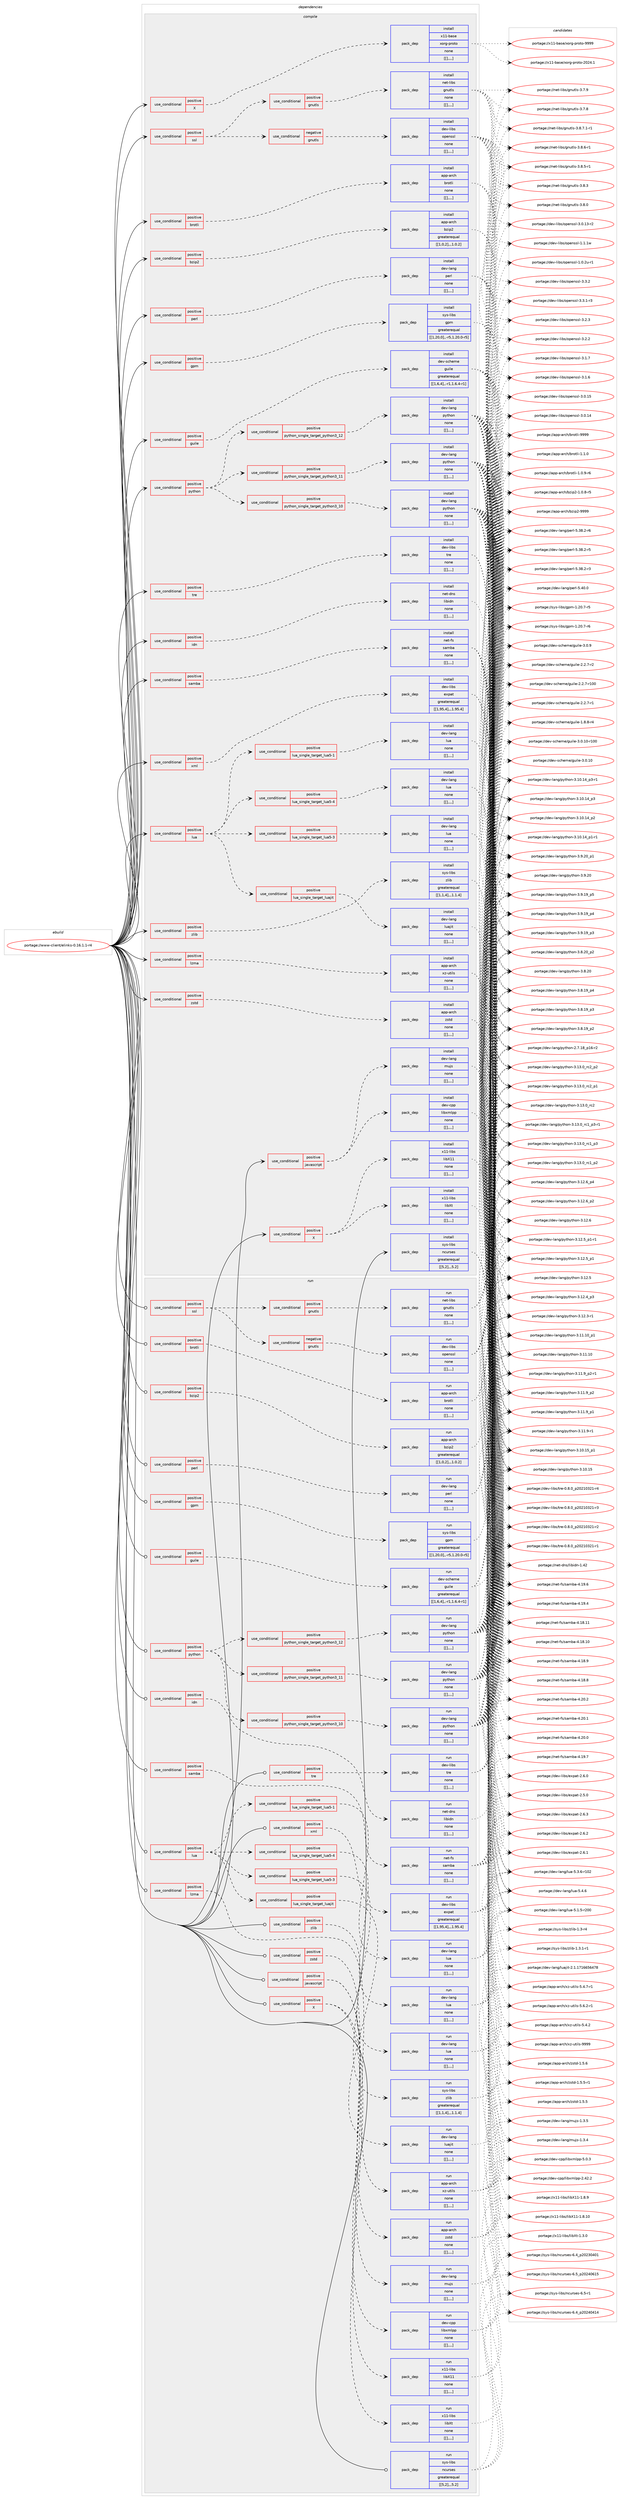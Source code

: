 digraph prolog {

# *************
# Graph options
# *************

newrank=true;
concentrate=true;
compound=true;
graph [rankdir=LR,fontname=Helvetica,fontsize=10,ranksep=1.5];#, ranksep=2.5, nodesep=0.2];
edge  [arrowhead=vee];
node  [fontname=Helvetica,fontsize=10];

# **********
# The ebuild
# **********

subgraph cluster_leftcol {
color=gray;
label=<<i>ebuild</i>>;
id [label="portage://www-client/elinks-0.16.1.1-r4", color=red, width=4, href="../www-client/elinks-0.16.1.1-r4.svg"];
}

# ****************
# The dependencies
# ****************

subgraph cluster_midcol {
color=gray;
label=<<i>dependencies</i>>;
subgraph cluster_compile {
fillcolor="#eeeeee";
style=filled;
label=<<i>compile</i>>;
subgraph cond10480 {
dependency28994 [label=<<TABLE BORDER="0" CELLBORDER="1" CELLSPACING="0" CELLPADDING="4"><TR><TD ROWSPAN="3" CELLPADDING="10">use_conditional</TD></TR><TR><TD>positive</TD></TR><TR><TD>X</TD></TR></TABLE>>, shape=none, color=red];
subgraph pack18292 {
dependency28995 [label=<<TABLE BORDER="0" CELLBORDER="1" CELLSPACING="0" CELLPADDING="4" WIDTH="220"><TR><TD ROWSPAN="6" CELLPADDING="30">pack_dep</TD></TR><TR><TD WIDTH="110">install</TD></TR><TR><TD>x11-base</TD></TR><TR><TD>xorg-proto</TD></TR><TR><TD>none</TD></TR><TR><TD>[[],,,,]</TD></TR></TABLE>>, shape=none, color=blue];
}
dependency28994:e -> dependency28995:w [weight=20,style="dashed",arrowhead="vee"];
}
id:e -> dependency28994:w [weight=20,style="solid",arrowhead="vee"];
subgraph cond10481 {
dependency28996 [label=<<TABLE BORDER="0" CELLBORDER="1" CELLSPACING="0" CELLPADDING="4"><TR><TD ROWSPAN="3" CELLPADDING="10">use_conditional</TD></TR><TR><TD>positive</TD></TR><TR><TD>X</TD></TR></TABLE>>, shape=none, color=red];
subgraph pack18293 {
dependency28997 [label=<<TABLE BORDER="0" CELLBORDER="1" CELLSPACING="0" CELLPADDING="4" WIDTH="220"><TR><TD ROWSPAN="6" CELLPADDING="30">pack_dep</TD></TR><TR><TD WIDTH="110">install</TD></TR><TR><TD>x11-libs</TD></TR><TR><TD>libX11</TD></TR><TR><TD>none</TD></TR><TR><TD>[[],,,,]</TD></TR></TABLE>>, shape=none, color=blue];
}
dependency28996:e -> dependency28997:w [weight=20,style="dashed",arrowhead="vee"];
subgraph pack18294 {
dependency28998 [label=<<TABLE BORDER="0" CELLBORDER="1" CELLSPACING="0" CELLPADDING="4" WIDTH="220"><TR><TD ROWSPAN="6" CELLPADDING="30">pack_dep</TD></TR><TR><TD WIDTH="110">install</TD></TR><TR><TD>x11-libs</TD></TR><TR><TD>libXt</TD></TR><TR><TD>none</TD></TR><TR><TD>[[],,,,]</TD></TR></TABLE>>, shape=none, color=blue];
}
dependency28996:e -> dependency28998:w [weight=20,style="dashed",arrowhead="vee"];
}
id:e -> dependency28996:w [weight=20,style="solid",arrowhead="vee"];
subgraph cond10482 {
dependency28999 [label=<<TABLE BORDER="0" CELLBORDER="1" CELLSPACING="0" CELLPADDING="4"><TR><TD ROWSPAN="3" CELLPADDING="10">use_conditional</TD></TR><TR><TD>positive</TD></TR><TR><TD>brotli</TD></TR></TABLE>>, shape=none, color=red];
subgraph pack18295 {
dependency29000 [label=<<TABLE BORDER="0" CELLBORDER="1" CELLSPACING="0" CELLPADDING="4" WIDTH="220"><TR><TD ROWSPAN="6" CELLPADDING="30">pack_dep</TD></TR><TR><TD WIDTH="110">install</TD></TR><TR><TD>app-arch</TD></TR><TR><TD>brotli</TD></TR><TR><TD>none</TD></TR><TR><TD>[[],,,,]</TD></TR></TABLE>>, shape=none, color=blue];
}
dependency28999:e -> dependency29000:w [weight=20,style="dashed",arrowhead="vee"];
}
id:e -> dependency28999:w [weight=20,style="solid",arrowhead="vee"];
subgraph cond10483 {
dependency29001 [label=<<TABLE BORDER="0" CELLBORDER="1" CELLSPACING="0" CELLPADDING="4"><TR><TD ROWSPAN="3" CELLPADDING="10">use_conditional</TD></TR><TR><TD>positive</TD></TR><TR><TD>bzip2</TD></TR></TABLE>>, shape=none, color=red];
subgraph pack18296 {
dependency29002 [label=<<TABLE BORDER="0" CELLBORDER="1" CELLSPACING="0" CELLPADDING="4" WIDTH="220"><TR><TD ROWSPAN="6" CELLPADDING="30">pack_dep</TD></TR><TR><TD WIDTH="110">install</TD></TR><TR><TD>app-arch</TD></TR><TR><TD>bzip2</TD></TR><TR><TD>greaterequal</TD></TR><TR><TD>[[1,0,2],,,1.0.2]</TD></TR></TABLE>>, shape=none, color=blue];
}
dependency29001:e -> dependency29002:w [weight=20,style="dashed",arrowhead="vee"];
}
id:e -> dependency29001:w [weight=20,style="solid",arrowhead="vee"];
subgraph cond10484 {
dependency29003 [label=<<TABLE BORDER="0" CELLBORDER="1" CELLSPACING="0" CELLPADDING="4"><TR><TD ROWSPAN="3" CELLPADDING="10">use_conditional</TD></TR><TR><TD>positive</TD></TR><TR><TD>gpm</TD></TR></TABLE>>, shape=none, color=red];
subgraph pack18297 {
dependency29004 [label=<<TABLE BORDER="0" CELLBORDER="1" CELLSPACING="0" CELLPADDING="4" WIDTH="220"><TR><TD ROWSPAN="6" CELLPADDING="30">pack_dep</TD></TR><TR><TD WIDTH="110">install</TD></TR><TR><TD>sys-libs</TD></TR><TR><TD>gpm</TD></TR><TR><TD>greaterequal</TD></TR><TR><TD>[[1,20,0],,-r5,1.20.0-r5]</TD></TR></TABLE>>, shape=none, color=blue];
}
dependency29003:e -> dependency29004:w [weight=20,style="dashed",arrowhead="vee"];
}
id:e -> dependency29003:w [weight=20,style="solid",arrowhead="vee"];
subgraph cond10485 {
dependency29005 [label=<<TABLE BORDER="0" CELLBORDER="1" CELLSPACING="0" CELLPADDING="4"><TR><TD ROWSPAN="3" CELLPADDING="10">use_conditional</TD></TR><TR><TD>positive</TD></TR><TR><TD>guile</TD></TR></TABLE>>, shape=none, color=red];
subgraph pack18298 {
dependency29006 [label=<<TABLE BORDER="0" CELLBORDER="1" CELLSPACING="0" CELLPADDING="4" WIDTH="220"><TR><TD ROWSPAN="6" CELLPADDING="30">pack_dep</TD></TR><TR><TD WIDTH="110">install</TD></TR><TR><TD>dev-scheme</TD></TR><TR><TD>guile</TD></TR><TR><TD>greaterequal</TD></TR><TR><TD>[[1,6,4],,-r1,1.6.4-r1]</TD></TR></TABLE>>, shape=none, color=blue];
}
dependency29005:e -> dependency29006:w [weight=20,style="dashed",arrowhead="vee"];
}
id:e -> dependency29005:w [weight=20,style="solid",arrowhead="vee"];
subgraph cond10486 {
dependency29007 [label=<<TABLE BORDER="0" CELLBORDER="1" CELLSPACING="0" CELLPADDING="4"><TR><TD ROWSPAN="3" CELLPADDING="10">use_conditional</TD></TR><TR><TD>positive</TD></TR><TR><TD>idn</TD></TR></TABLE>>, shape=none, color=red];
subgraph pack18299 {
dependency29008 [label=<<TABLE BORDER="0" CELLBORDER="1" CELLSPACING="0" CELLPADDING="4" WIDTH="220"><TR><TD ROWSPAN="6" CELLPADDING="30">pack_dep</TD></TR><TR><TD WIDTH="110">install</TD></TR><TR><TD>net-dns</TD></TR><TR><TD>libidn</TD></TR><TR><TD>none</TD></TR><TR><TD>[[],,,,]</TD></TR></TABLE>>, shape=none, color=blue];
}
dependency29007:e -> dependency29008:w [weight=20,style="dashed",arrowhead="vee"];
}
id:e -> dependency29007:w [weight=20,style="solid",arrowhead="vee"];
subgraph cond10487 {
dependency29009 [label=<<TABLE BORDER="0" CELLBORDER="1" CELLSPACING="0" CELLPADDING="4"><TR><TD ROWSPAN="3" CELLPADDING="10">use_conditional</TD></TR><TR><TD>positive</TD></TR><TR><TD>javascript</TD></TR></TABLE>>, shape=none, color=red];
subgraph pack18300 {
dependency29010 [label=<<TABLE BORDER="0" CELLBORDER="1" CELLSPACING="0" CELLPADDING="4" WIDTH="220"><TR><TD ROWSPAN="6" CELLPADDING="30">pack_dep</TD></TR><TR><TD WIDTH="110">install</TD></TR><TR><TD>dev-cpp</TD></TR><TR><TD>libxmlpp</TD></TR><TR><TD>none</TD></TR><TR><TD>[[],,,,]</TD></TR></TABLE>>, shape=none, color=blue];
}
dependency29009:e -> dependency29010:w [weight=20,style="dashed",arrowhead="vee"];
subgraph pack18301 {
dependency29011 [label=<<TABLE BORDER="0" CELLBORDER="1" CELLSPACING="0" CELLPADDING="4" WIDTH="220"><TR><TD ROWSPAN="6" CELLPADDING="30">pack_dep</TD></TR><TR><TD WIDTH="110">install</TD></TR><TR><TD>dev-lang</TD></TR><TR><TD>mujs</TD></TR><TR><TD>none</TD></TR><TR><TD>[[],,,,]</TD></TR></TABLE>>, shape=none, color=blue];
}
dependency29009:e -> dependency29011:w [weight=20,style="dashed",arrowhead="vee"];
}
id:e -> dependency29009:w [weight=20,style="solid",arrowhead="vee"];
subgraph cond10488 {
dependency29012 [label=<<TABLE BORDER="0" CELLBORDER="1" CELLSPACING="0" CELLPADDING="4"><TR><TD ROWSPAN="3" CELLPADDING="10">use_conditional</TD></TR><TR><TD>positive</TD></TR><TR><TD>lua</TD></TR></TABLE>>, shape=none, color=red];
subgraph cond10489 {
dependency29013 [label=<<TABLE BORDER="0" CELLBORDER="1" CELLSPACING="0" CELLPADDING="4"><TR><TD ROWSPAN="3" CELLPADDING="10">use_conditional</TD></TR><TR><TD>positive</TD></TR><TR><TD>lua_single_target_luajit</TD></TR></TABLE>>, shape=none, color=red];
subgraph pack18302 {
dependency29014 [label=<<TABLE BORDER="0" CELLBORDER="1" CELLSPACING="0" CELLPADDING="4" WIDTH="220"><TR><TD ROWSPAN="6" CELLPADDING="30">pack_dep</TD></TR><TR><TD WIDTH="110">install</TD></TR><TR><TD>dev-lang</TD></TR><TR><TD>luajit</TD></TR><TR><TD>none</TD></TR><TR><TD>[[],,,,]</TD></TR></TABLE>>, shape=none, color=blue];
}
dependency29013:e -> dependency29014:w [weight=20,style="dashed",arrowhead="vee"];
}
dependency29012:e -> dependency29013:w [weight=20,style="dashed",arrowhead="vee"];
subgraph cond10490 {
dependency29015 [label=<<TABLE BORDER="0" CELLBORDER="1" CELLSPACING="0" CELLPADDING="4"><TR><TD ROWSPAN="3" CELLPADDING="10">use_conditional</TD></TR><TR><TD>positive</TD></TR><TR><TD>lua_single_target_lua5-1</TD></TR></TABLE>>, shape=none, color=red];
subgraph pack18303 {
dependency29016 [label=<<TABLE BORDER="0" CELLBORDER="1" CELLSPACING="0" CELLPADDING="4" WIDTH="220"><TR><TD ROWSPAN="6" CELLPADDING="30">pack_dep</TD></TR><TR><TD WIDTH="110">install</TD></TR><TR><TD>dev-lang</TD></TR><TR><TD>lua</TD></TR><TR><TD>none</TD></TR><TR><TD>[[],,,,]</TD></TR></TABLE>>, shape=none, color=blue];
}
dependency29015:e -> dependency29016:w [weight=20,style="dashed",arrowhead="vee"];
}
dependency29012:e -> dependency29015:w [weight=20,style="dashed",arrowhead="vee"];
subgraph cond10491 {
dependency29017 [label=<<TABLE BORDER="0" CELLBORDER="1" CELLSPACING="0" CELLPADDING="4"><TR><TD ROWSPAN="3" CELLPADDING="10">use_conditional</TD></TR><TR><TD>positive</TD></TR><TR><TD>lua_single_target_lua5-3</TD></TR></TABLE>>, shape=none, color=red];
subgraph pack18304 {
dependency29018 [label=<<TABLE BORDER="0" CELLBORDER="1" CELLSPACING="0" CELLPADDING="4" WIDTH="220"><TR><TD ROWSPAN="6" CELLPADDING="30">pack_dep</TD></TR><TR><TD WIDTH="110">install</TD></TR><TR><TD>dev-lang</TD></TR><TR><TD>lua</TD></TR><TR><TD>none</TD></TR><TR><TD>[[],,,,]</TD></TR></TABLE>>, shape=none, color=blue];
}
dependency29017:e -> dependency29018:w [weight=20,style="dashed",arrowhead="vee"];
}
dependency29012:e -> dependency29017:w [weight=20,style="dashed",arrowhead="vee"];
subgraph cond10492 {
dependency29019 [label=<<TABLE BORDER="0" CELLBORDER="1" CELLSPACING="0" CELLPADDING="4"><TR><TD ROWSPAN="3" CELLPADDING="10">use_conditional</TD></TR><TR><TD>positive</TD></TR><TR><TD>lua_single_target_lua5-4</TD></TR></TABLE>>, shape=none, color=red];
subgraph pack18305 {
dependency29020 [label=<<TABLE BORDER="0" CELLBORDER="1" CELLSPACING="0" CELLPADDING="4" WIDTH="220"><TR><TD ROWSPAN="6" CELLPADDING="30">pack_dep</TD></TR><TR><TD WIDTH="110">install</TD></TR><TR><TD>dev-lang</TD></TR><TR><TD>lua</TD></TR><TR><TD>none</TD></TR><TR><TD>[[],,,,]</TD></TR></TABLE>>, shape=none, color=blue];
}
dependency29019:e -> dependency29020:w [weight=20,style="dashed",arrowhead="vee"];
}
dependency29012:e -> dependency29019:w [weight=20,style="dashed",arrowhead="vee"];
}
id:e -> dependency29012:w [weight=20,style="solid",arrowhead="vee"];
subgraph cond10493 {
dependency29021 [label=<<TABLE BORDER="0" CELLBORDER="1" CELLSPACING="0" CELLPADDING="4"><TR><TD ROWSPAN="3" CELLPADDING="10">use_conditional</TD></TR><TR><TD>positive</TD></TR><TR><TD>lzma</TD></TR></TABLE>>, shape=none, color=red];
subgraph pack18306 {
dependency29022 [label=<<TABLE BORDER="0" CELLBORDER="1" CELLSPACING="0" CELLPADDING="4" WIDTH="220"><TR><TD ROWSPAN="6" CELLPADDING="30">pack_dep</TD></TR><TR><TD WIDTH="110">install</TD></TR><TR><TD>app-arch</TD></TR><TR><TD>xz-utils</TD></TR><TR><TD>none</TD></TR><TR><TD>[[],,,,]</TD></TR></TABLE>>, shape=none, color=blue];
}
dependency29021:e -> dependency29022:w [weight=20,style="dashed",arrowhead="vee"];
}
id:e -> dependency29021:w [weight=20,style="solid",arrowhead="vee"];
subgraph cond10494 {
dependency29023 [label=<<TABLE BORDER="0" CELLBORDER="1" CELLSPACING="0" CELLPADDING="4"><TR><TD ROWSPAN="3" CELLPADDING="10">use_conditional</TD></TR><TR><TD>positive</TD></TR><TR><TD>perl</TD></TR></TABLE>>, shape=none, color=red];
subgraph pack18307 {
dependency29024 [label=<<TABLE BORDER="0" CELLBORDER="1" CELLSPACING="0" CELLPADDING="4" WIDTH="220"><TR><TD ROWSPAN="6" CELLPADDING="30">pack_dep</TD></TR><TR><TD WIDTH="110">install</TD></TR><TR><TD>dev-lang</TD></TR><TR><TD>perl</TD></TR><TR><TD>none</TD></TR><TR><TD>[[],,,,]</TD></TR></TABLE>>, shape=none, color=blue];
}
dependency29023:e -> dependency29024:w [weight=20,style="dashed",arrowhead="vee"];
}
id:e -> dependency29023:w [weight=20,style="solid",arrowhead="vee"];
subgraph cond10495 {
dependency29025 [label=<<TABLE BORDER="0" CELLBORDER="1" CELLSPACING="0" CELLPADDING="4"><TR><TD ROWSPAN="3" CELLPADDING="10">use_conditional</TD></TR><TR><TD>positive</TD></TR><TR><TD>python</TD></TR></TABLE>>, shape=none, color=red];
subgraph cond10496 {
dependency29026 [label=<<TABLE BORDER="0" CELLBORDER="1" CELLSPACING="0" CELLPADDING="4"><TR><TD ROWSPAN="3" CELLPADDING="10">use_conditional</TD></TR><TR><TD>positive</TD></TR><TR><TD>python_single_target_python3_10</TD></TR></TABLE>>, shape=none, color=red];
subgraph pack18308 {
dependency29027 [label=<<TABLE BORDER="0" CELLBORDER="1" CELLSPACING="0" CELLPADDING="4" WIDTH="220"><TR><TD ROWSPAN="6" CELLPADDING="30">pack_dep</TD></TR><TR><TD WIDTH="110">install</TD></TR><TR><TD>dev-lang</TD></TR><TR><TD>python</TD></TR><TR><TD>none</TD></TR><TR><TD>[[],,,,]</TD></TR></TABLE>>, shape=none, color=blue];
}
dependency29026:e -> dependency29027:w [weight=20,style="dashed",arrowhead="vee"];
}
dependency29025:e -> dependency29026:w [weight=20,style="dashed",arrowhead="vee"];
subgraph cond10497 {
dependency29028 [label=<<TABLE BORDER="0" CELLBORDER="1" CELLSPACING="0" CELLPADDING="4"><TR><TD ROWSPAN="3" CELLPADDING="10">use_conditional</TD></TR><TR><TD>positive</TD></TR><TR><TD>python_single_target_python3_11</TD></TR></TABLE>>, shape=none, color=red];
subgraph pack18309 {
dependency29029 [label=<<TABLE BORDER="0" CELLBORDER="1" CELLSPACING="0" CELLPADDING="4" WIDTH="220"><TR><TD ROWSPAN="6" CELLPADDING="30">pack_dep</TD></TR><TR><TD WIDTH="110">install</TD></TR><TR><TD>dev-lang</TD></TR><TR><TD>python</TD></TR><TR><TD>none</TD></TR><TR><TD>[[],,,,]</TD></TR></TABLE>>, shape=none, color=blue];
}
dependency29028:e -> dependency29029:w [weight=20,style="dashed",arrowhead="vee"];
}
dependency29025:e -> dependency29028:w [weight=20,style="dashed",arrowhead="vee"];
subgraph cond10498 {
dependency29030 [label=<<TABLE BORDER="0" CELLBORDER="1" CELLSPACING="0" CELLPADDING="4"><TR><TD ROWSPAN="3" CELLPADDING="10">use_conditional</TD></TR><TR><TD>positive</TD></TR><TR><TD>python_single_target_python3_12</TD></TR></TABLE>>, shape=none, color=red];
subgraph pack18310 {
dependency29031 [label=<<TABLE BORDER="0" CELLBORDER="1" CELLSPACING="0" CELLPADDING="4" WIDTH="220"><TR><TD ROWSPAN="6" CELLPADDING="30">pack_dep</TD></TR><TR><TD WIDTH="110">install</TD></TR><TR><TD>dev-lang</TD></TR><TR><TD>python</TD></TR><TR><TD>none</TD></TR><TR><TD>[[],,,,]</TD></TR></TABLE>>, shape=none, color=blue];
}
dependency29030:e -> dependency29031:w [weight=20,style="dashed",arrowhead="vee"];
}
dependency29025:e -> dependency29030:w [weight=20,style="dashed",arrowhead="vee"];
}
id:e -> dependency29025:w [weight=20,style="solid",arrowhead="vee"];
subgraph cond10499 {
dependency29032 [label=<<TABLE BORDER="0" CELLBORDER="1" CELLSPACING="0" CELLPADDING="4"><TR><TD ROWSPAN="3" CELLPADDING="10">use_conditional</TD></TR><TR><TD>positive</TD></TR><TR><TD>samba</TD></TR></TABLE>>, shape=none, color=red];
subgraph pack18311 {
dependency29033 [label=<<TABLE BORDER="0" CELLBORDER="1" CELLSPACING="0" CELLPADDING="4" WIDTH="220"><TR><TD ROWSPAN="6" CELLPADDING="30">pack_dep</TD></TR><TR><TD WIDTH="110">install</TD></TR><TR><TD>net-fs</TD></TR><TR><TD>samba</TD></TR><TR><TD>none</TD></TR><TR><TD>[[],,,,]</TD></TR></TABLE>>, shape=none, color=blue];
}
dependency29032:e -> dependency29033:w [weight=20,style="dashed",arrowhead="vee"];
}
id:e -> dependency29032:w [weight=20,style="solid",arrowhead="vee"];
subgraph cond10500 {
dependency29034 [label=<<TABLE BORDER="0" CELLBORDER="1" CELLSPACING="0" CELLPADDING="4"><TR><TD ROWSPAN="3" CELLPADDING="10">use_conditional</TD></TR><TR><TD>positive</TD></TR><TR><TD>ssl</TD></TR></TABLE>>, shape=none, color=red];
subgraph cond10501 {
dependency29035 [label=<<TABLE BORDER="0" CELLBORDER="1" CELLSPACING="0" CELLPADDING="4"><TR><TD ROWSPAN="3" CELLPADDING="10">use_conditional</TD></TR><TR><TD>negative</TD></TR><TR><TD>gnutls</TD></TR></TABLE>>, shape=none, color=red];
subgraph pack18312 {
dependency29036 [label=<<TABLE BORDER="0" CELLBORDER="1" CELLSPACING="0" CELLPADDING="4" WIDTH="220"><TR><TD ROWSPAN="6" CELLPADDING="30">pack_dep</TD></TR><TR><TD WIDTH="110">install</TD></TR><TR><TD>dev-libs</TD></TR><TR><TD>openssl</TD></TR><TR><TD>none</TD></TR><TR><TD>[[],,,,]</TD></TR></TABLE>>, shape=none, color=blue];
}
dependency29035:e -> dependency29036:w [weight=20,style="dashed",arrowhead="vee"];
}
dependency29034:e -> dependency29035:w [weight=20,style="dashed",arrowhead="vee"];
subgraph cond10502 {
dependency29037 [label=<<TABLE BORDER="0" CELLBORDER="1" CELLSPACING="0" CELLPADDING="4"><TR><TD ROWSPAN="3" CELLPADDING="10">use_conditional</TD></TR><TR><TD>positive</TD></TR><TR><TD>gnutls</TD></TR></TABLE>>, shape=none, color=red];
subgraph pack18313 {
dependency29038 [label=<<TABLE BORDER="0" CELLBORDER="1" CELLSPACING="0" CELLPADDING="4" WIDTH="220"><TR><TD ROWSPAN="6" CELLPADDING="30">pack_dep</TD></TR><TR><TD WIDTH="110">install</TD></TR><TR><TD>net-libs</TD></TR><TR><TD>gnutls</TD></TR><TR><TD>none</TD></TR><TR><TD>[[],,,,]</TD></TR></TABLE>>, shape=none, color=blue];
}
dependency29037:e -> dependency29038:w [weight=20,style="dashed",arrowhead="vee"];
}
dependency29034:e -> dependency29037:w [weight=20,style="dashed",arrowhead="vee"];
}
id:e -> dependency29034:w [weight=20,style="solid",arrowhead="vee"];
subgraph cond10503 {
dependency29039 [label=<<TABLE BORDER="0" CELLBORDER="1" CELLSPACING="0" CELLPADDING="4"><TR><TD ROWSPAN="3" CELLPADDING="10">use_conditional</TD></TR><TR><TD>positive</TD></TR><TR><TD>tre</TD></TR></TABLE>>, shape=none, color=red];
subgraph pack18314 {
dependency29040 [label=<<TABLE BORDER="0" CELLBORDER="1" CELLSPACING="0" CELLPADDING="4" WIDTH="220"><TR><TD ROWSPAN="6" CELLPADDING="30">pack_dep</TD></TR><TR><TD WIDTH="110">install</TD></TR><TR><TD>dev-libs</TD></TR><TR><TD>tre</TD></TR><TR><TD>none</TD></TR><TR><TD>[[],,,,]</TD></TR></TABLE>>, shape=none, color=blue];
}
dependency29039:e -> dependency29040:w [weight=20,style="dashed",arrowhead="vee"];
}
id:e -> dependency29039:w [weight=20,style="solid",arrowhead="vee"];
subgraph cond10504 {
dependency29041 [label=<<TABLE BORDER="0" CELLBORDER="1" CELLSPACING="0" CELLPADDING="4"><TR><TD ROWSPAN="3" CELLPADDING="10">use_conditional</TD></TR><TR><TD>positive</TD></TR><TR><TD>xml</TD></TR></TABLE>>, shape=none, color=red];
subgraph pack18315 {
dependency29042 [label=<<TABLE BORDER="0" CELLBORDER="1" CELLSPACING="0" CELLPADDING="4" WIDTH="220"><TR><TD ROWSPAN="6" CELLPADDING="30">pack_dep</TD></TR><TR><TD WIDTH="110">install</TD></TR><TR><TD>dev-libs</TD></TR><TR><TD>expat</TD></TR><TR><TD>greaterequal</TD></TR><TR><TD>[[1,95,4],,,1.95.4]</TD></TR></TABLE>>, shape=none, color=blue];
}
dependency29041:e -> dependency29042:w [weight=20,style="dashed",arrowhead="vee"];
}
id:e -> dependency29041:w [weight=20,style="solid",arrowhead="vee"];
subgraph cond10505 {
dependency29043 [label=<<TABLE BORDER="0" CELLBORDER="1" CELLSPACING="0" CELLPADDING="4"><TR><TD ROWSPAN="3" CELLPADDING="10">use_conditional</TD></TR><TR><TD>positive</TD></TR><TR><TD>zlib</TD></TR></TABLE>>, shape=none, color=red];
subgraph pack18316 {
dependency29044 [label=<<TABLE BORDER="0" CELLBORDER="1" CELLSPACING="0" CELLPADDING="4" WIDTH="220"><TR><TD ROWSPAN="6" CELLPADDING="30">pack_dep</TD></TR><TR><TD WIDTH="110">install</TD></TR><TR><TD>sys-libs</TD></TR><TR><TD>zlib</TD></TR><TR><TD>greaterequal</TD></TR><TR><TD>[[1,1,4],,,1.1.4]</TD></TR></TABLE>>, shape=none, color=blue];
}
dependency29043:e -> dependency29044:w [weight=20,style="dashed",arrowhead="vee"];
}
id:e -> dependency29043:w [weight=20,style="solid",arrowhead="vee"];
subgraph cond10506 {
dependency29045 [label=<<TABLE BORDER="0" CELLBORDER="1" CELLSPACING="0" CELLPADDING="4"><TR><TD ROWSPAN="3" CELLPADDING="10">use_conditional</TD></TR><TR><TD>positive</TD></TR><TR><TD>zstd</TD></TR></TABLE>>, shape=none, color=red];
subgraph pack18317 {
dependency29046 [label=<<TABLE BORDER="0" CELLBORDER="1" CELLSPACING="0" CELLPADDING="4" WIDTH="220"><TR><TD ROWSPAN="6" CELLPADDING="30">pack_dep</TD></TR><TR><TD WIDTH="110">install</TD></TR><TR><TD>app-arch</TD></TR><TR><TD>zstd</TD></TR><TR><TD>none</TD></TR><TR><TD>[[],,,,]</TD></TR></TABLE>>, shape=none, color=blue];
}
dependency29045:e -> dependency29046:w [weight=20,style="dashed",arrowhead="vee"];
}
id:e -> dependency29045:w [weight=20,style="solid",arrowhead="vee"];
subgraph pack18318 {
dependency29047 [label=<<TABLE BORDER="0" CELLBORDER="1" CELLSPACING="0" CELLPADDING="4" WIDTH="220"><TR><TD ROWSPAN="6" CELLPADDING="30">pack_dep</TD></TR><TR><TD WIDTH="110">install</TD></TR><TR><TD>sys-libs</TD></TR><TR><TD>ncurses</TD></TR><TR><TD>greaterequal</TD></TR><TR><TD>[[5,2],,,5.2]</TD></TR></TABLE>>, shape=none, color=blue];
}
id:e -> dependency29047:w [weight=20,style="solid",arrowhead="vee"];
}
subgraph cluster_compileandrun {
fillcolor="#eeeeee";
style=filled;
label=<<i>compile and run</i>>;
}
subgraph cluster_run {
fillcolor="#eeeeee";
style=filled;
label=<<i>run</i>>;
subgraph cond10507 {
dependency29048 [label=<<TABLE BORDER="0" CELLBORDER="1" CELLSPACING="0" CELLPADDING="4"><TR><TD ROWSPAN="3" CELLPADDING="10">use_conditional</TD></TR><TR><TD>positive</TD></TR><TR><TD>X</TD></TR></TABLE>>, shape=none, color=red];
subgraph pack18319 {
dependency29049 [label=<<TABLE BORDER="0" CELLBORDER="1" CELLSPACING="0" CELLPADDING="4" WIDTH="220"><TR><TD ROWSPAN="6" CELLPADDING="30">pack_dep</TD></TR><TR><TD WIDTH="110">run</TD></TR><TR><TD>x11-libs</TD></TR><TR><TD>libX11</TD></TR><TR><TD>none</TD></TR><TR><TD>[[],,,,]</TD></TR></TABLE>>, shape=none, color=blue];
}
dependency29048:e -> dependency29049:w [weight=20,style="dashed",arrowhead="vee"];
subgraph pack18320 {
dependency29050 [label=<<TABLE BORDER="0" CELLBORDER="1" CELLSPACING="0" CELLPADDING="4" WIDTH="220"><TR><TD ROWSPAN="6" CELLPADDING="30">pack_dep</TD></TR><TR><TD WIDTH="110">run</TD></TR><TR><TD>x11-libs</TD></TR><TR><TD>libXt</TD></TR><TR><TD>none</TD></TR><TR><TD>[[],,,,]</TD></TR></TABLE>>, shape=none, color=blue];
}
dependency29048:e -> dependency29050:w [weight=20,style="dashed",arrowhead="vee"];
}
id:e -> dependency29048:w [weight=20,style="solid",arrowhead="odot"];
subgraph cond10508 {
dependency29051 [label=<<TABLE BORDER="0" CELLBORDER="1" CELLSPACING="0" CELLPADDING="4"><TR><TD ROWSPAN="3" CELLPADDING="10">use_conditional</TD></TR><TR><TD>positive</TD></TR><TR><TD>brotli</TD></TR></TABLE>>, shape=none, color=red];
subgraph pack18321 {
dependency29052 [label=<<TABLE BORDER="0" CELLBORDER="1" CELLSPACING="0" CELLPADDING="4" WIDTH="220"><TR><TD ROWSPAN="6" CELLPADDING="30">pack_dep</TD></TR><TR><TD WIDTH="110">run</TD></TR><TR><TD>app-arch</TD></TR><TR><TD>brotli</TD></TR><TR><TD>none</TD></TR><TR><TD>[[],,,,]</TD></TR></TABLE>>, shape=none, color=blue];
}
dependency29051:e -> dependency29052:w [weight=20,style="dashed",arrowhead="vee"];
}
id:e -> dependency29051:w [weight=20,style="solid",arrowhead="odot"];
subgraph cond10509 {
dependency29053 [label=<<TABLE BORDER="0" CELLBORDER="1" CELLSPACING="0" CELLPADDING="4"><TR><TD ROWSPAN="3" CELLPADDING="10">use_conditional</TD></TR><TR><TD>positive</TD></TR><TR><TD>bzip2</TD></TR></TABLE>>, shape=none, color=red];
subgraph pack18322 {
dependency29054 [label=<<TABLE BORDER="0" CELLBORDER="1" CELLSPACING="0" CELLPADDING="4" WIDTH="220"><TR><TD ROWSPAN="6" CELLPADDING="30">pack_dep</TD></TR><TR><TD WIDTH="110">run</TD></TR><TR><TD>app-arch</TD></TR><TR><TD>bzip2</TD></TR><TR><TD>greaterequal</TD></TR><TR><TD>[[1,0,2],,,1.0.2]</TD></TR></TABLE>>, shape=none, color=blue];
}
dependency29053:e -> dependency29054:w [weight=20,style="dashed",arrowhead="vee"];
}
id:e -> dependency29053:w [weight=20,style="solid",arrowhead="odot"];
subgraph cond10510 {
dependency29055 [label=<<TABLE BORDER="0" CELLBORDER="1" CELLSPACING="0" CELLPADDING="4"><TR><TD ROWSPAN="3" CELLPADDING="10">use_conditional</TD></TR><TR><TD>positive</TD></TR><TR><TD>gpm</TD></TR></TABLE>>, shape=none, color=red];
subgraph pack18323 {
dependency29056 [label=<<TABLE BORDER="0" CELLBORDER="1" CELLSPACING="0" CELLPADDING="4" WIDTH="220"><TR><TD ROWSPAN="6" CELLPADDING="30">pack_dep</TD></TR><TR><TD WIDTH="110">run</TD></TR><TR><TD>sys-libs</TD></TR><TR><TD>gpm</TD></TR><TR><TD>greaterequal</TD></TR><TR><TD>[[1,20,0],,-r5,1.20.0-r5]</TD></TR></TABLE>>, shape=none, color=blue];
}
dependency29055:e -> dependency29056:w [weight=20,style="dashed",arrowhead="vee"];
}
id:e -> dependency29055:w [weight=20,style="solid",arrowhead="odot"];
subgraph cond10511 {
dependency29057 [label=<<TABLE BORDER="0" CELLBORDER="1" CELLSPACING="0" CELLPADDING="4"><TR><TD ROWSPAN="3" CELLPADDING="10">use_conditional</TD></TR><TR><TD>positive</TD></TR><TR><TD>guile</TD></TR></TABLE>>, shape=none, color=red];
subgraph pack18324 {
dependency29058 [label=<<TABLE BORDER="0" CELLBORDER="1" CELLSPACING="0" CELLPADDING="4" WIDTH="220"><TR><TD ROWSPAN="6" CELLPADDING="30">pack_dep</TD></TR><TR><TD WIDTH="110">run</TD></TR><TR><TD>dev-scheme</TD></TR><TR><TD>guile</TD></TR><TR><TD>greaterequal</TD></TR><TR><TD>[[1,6,4],,-r1,1.6.4-r1]</TD></TR></TABLE>>, shape=none, color=blue];
}
dependency29057:e -> dependency29058:w [weight=20,style="dashed",arrowhead="vee"];
}
id:e -> dependency29057:w [weight=20,style="solid",arrowhead="odot"];
subgraph cond10512 {
dependency29059 [label=<<TABLE BORDER="0" CELLBORDER="1" CELLSPACING="0" CELLPADDING="4"><TR><TD ROWSPAN="3" CELLPADDING="10">use_conditional</TD></TR><TR><TD>positive</TD></TR><TR><TD>idn</TD></TR></TABLE>>, shape=none, color=red];
subgraph pack18325 {
dependency29060 [label=<<TABLE BORDER="0" CELLBORDER="1" CELLSPACING="0" CELLPADDING="4" WIDTH="220"><TR><TD ROWSPAN="6" CELLPADDING="30">pack_dep</TD></TR><TR><TD WIDTH="110">run</TD></TR><TR><TD>net-dns</TD></TR><TR><TD>libidn</TD></TR><TR><TD>none</TD></TR><TR><TD>[[],,,,]</TD></TR></TABLE>>, shape=none, color=blue];
}
dependency29059:e -> dependency29060:w [weight=20,style="dashed",arrowhead="vee"];
}
id:e -> dependency29059:w [weight=20,style="solid",arrowhead="odot"];
subgraph cond10513 {
dependency29061 [label=<<TABLE BORDER="0" CELLBORDER="1" CELLSPACING="0" CELLPADDING="4"><TR><TD ROWSPAN="3" CELLPADDING="10">use_conditional</TD></TR><TR><TD>positive</TD></TR><TR><TD>javascript</TD></TR></TABLE>>, shape=none, color=red];
subgraph pack18326 {
dependency29062 [label=<<TABLE BORDER="0" CELLBORDER="1" CELLSPACING="0" CELLPADDING="4" WIDTH="220"><TR><TD ROWSPAN="6" CELLPADDING="30">pack_dep</TD></TR><TR><TD WIDTH="110">run</TD></TR><TR><TD>dev-cpp</TD></TR><TR><TD>libxmlpp</TD></TR><TR><TD>none</TD></TR><TR><TD>[[],,,,]</TD></TR></TABLE>>, shape=none, color=blue];
}
dependency29061:e -> dependency29062:w [weight=20,style="dashed",arrowhead="vee"];
subgraph pack18327 {
dependency29063 [label=<<TABLE BORDER="0" CELLBORDER="1" CELLSPACING="0" CELLPADDING="4" WIDTH="220"><TR><TD ROWSPAN="6" CELLPADDING="30">pack_dep</TD></TR><TR><TD WIDTH="110">run</TD></TR><TR><TD>dev-lang</TD></TR><TR><TD>mujs</TD></TR><TR><TD>none</TD></TR><TR><TD>[[],,,,]</TD></TR></TABLE>>, shape=none, color=blue];
}
dependency29061:e -> dependency29063:w [weight=20,style="dashed",arrowhead="vee"];
}
id:e -> dependency29061:w [weight=20,style="solid",arrowhead="odot"];
subgraph cond10514 {
dependency29064 [label=<<TABLE BORDER="0" CELLBORDER="1" CELLSPACING="0" CELLPADDING="4"><TR><TD ROWSPAN="3" CELLPADDING="10">use_conditional</TD></TR><TR><TD>positive</TD></TR><TR><TD>lua</TD></TR></TABLE>>, shape=none, color=red];
subgraph cond10515 {
dependency29065 [label=<<TABLE BORDER="0" CELLBORDER="1" CELLSPACING="0" CELLPADDING="4"><TR><TD ROWSPAN="3" CELLPADDING="10">use_conditional</TD></TR><TR><TD>positive</TD></TR><TR><TD>lua_single_target_luajit</TD></TR></TABLE>>, shape=none, color=red];
subgraph pack18328 {
dependency29066 [label=<<TABLE BORDER="0" CELLBORDER="1" CELLSPACING="0" CELLPADDING="4" WIDTH="220"><TR><TD ROWSPAN="6" CELLPADDING="30">pack_dep</TD></TR><TR><TD WIDTH="110">run</TD></TR><TR><TD>dev-lang</TD></TR><TR><TD>luajit</TD></TR><TR><TD>none</TD></TR><TR><TD>[[],,,,]</TD></TR></TABLE>>, shape=none, color=blue];
}
dependency29065:e -> dependency29066:w [weight=20,style="dashed",arrowhead="vee"];
}
dependency29064:e -> dependency29065:w [weight=20,style="dashed",arrowhead="vee"];
subgraph cond10516 {
dependency29067 [label=<<TABLE BORDER="0" CELLBORDER="1" CELLSPACING="0" CELLPADDING="4"><TR><TD ROWSPAN="3" CELLPADDING="10">use_conditional</TD></TR><TR><TD>positive</TD></TR><TR><TD>lua_single_target_lua5-1</TD></TR></TABLE>>, shape=none, color=red];
subgraph pack18329 {
dependency29068 [label=<<TABLE BORDER="0" CELLBORDER="1" CELLSPACING="0" CELLPADDING="4" WIDTH="220"><TR><TD ROWSPAN="6" CELLPADDING="30">pack_dep</TD></TR><TR><TD WIDTH="110">run</TD></TR><TR><TD>dev-lang</TD></TR><TR><TD>lua</TD></TR><TR><TD>none</TD></TR><TR><TD>[[],,,,]</TD></TR></TABLE>>, shape=none, color=blue];
}
dependency29067:e -> dependency29068:w [weight=20,style="dashed",arrowhead="vee"];
}
dependency29064:e -> dependency29067:w [weight=20,style="dashed",arrowhead="vee"];
subgraph cond10517 {
dependency29069 [label=<<TABLE BORDER="0" CELLBORDER="1" CELLSPACING="0" CELLPADDING="4"><TR><TD ROWSPAN="3" CELLPADDING="10">use_conditional</TD></TR><TR><TD>positive</TD></TR><TR><TD>lua_single_target_lua5-3</TD></TR></TABLE>>, shape=none, color=red];
subgraph pack18330 {
dependency29070 [label=<<TABLE BORDER="0" CELLBORDER="1" CELLSPACING="0" CELLPADDING="4" WIDTH="220"><TR><TD ROWSPAN="6" CELLPADDING="30">pack_dep</TD></TR><TR><TD WIDTH="110">run</TD></TR><TR><TD>dev-lang</TD></TR><TR><TD>lua</TD></TR><TR><TD>none</TD></TR><TR><TD>[[],,,,]</TD></TR></TABLE>>, shape=none, color=blue];
}
dependency29069:e -> dependency29070:w [weight=20,style="dashed",arrowhead="vee"];
}
dependency29064:e -> dependency29069:w [weight=20,style="dashed",arrowhead="vee"];
subgraph cond10518 {
dependency29071 [label=<<TABLE BORDER="0" CELLBORDER="1" CELLSPACING="0" CELLPADDING="4"><TR><TD ROWSPAN="3" CELLPADDING="10">use_conditional</TD></TR><TR><TD>positive</TD></TR><TR><TD>lua_single_target_lua5-4</TD></TR></TABLE>>, shape=none, color=red];
subgraph pack18331 {
dependency29072 [label=<<TABLE BORDER="0" CELLBORDER="1" CELLSPACING="0" CELLPADDING="4" WIDTH="220"><TR><TD ROWSPAN="6" CELLPADDING="30">pack_dep</TD></TR><TR><TD WIDTH="110">run</TD></TR><TR><TD>dev-lang</TD></TR><TR><TD>lua</TD></TR><TR><TD>none</TD></TR><TR><TD>[[],,,,]</TD></TR></TABLE>>, shape=none, color=blue];
}
dependency29071:e -> dependency29072:w [weight=20,style="dashed",arrowhead="vee"];
}
dependency29064:e -> dependency29071:w [weight=20,style="dashed",arrowhead="vee"];
}
id:e -> dependency29064:w [weight=20,style="solid",arrowhead="odot"];
subgraph cond10519 {
dependency29073 [label=<<TABLE BORDER="0" CELLBORDER="1" CELLSPACING="0" CELLPADDING="4"><TR><TD ROWSPAN="3" CELLPADDING="10">use_conditional</TD></TR><TR><TD>positive</TD></TR><TR><TD>lzma</TD></TR></TABLE>>, shape=none, color=red];
subgraph pack18332 {
dependency29074 [label=<<TABLE BORDER="0" CELLBORDER="1" CELLSPACING="0" CELLPADDING="4" WIDTH="220"><TR><TD ROWSPAN="6" CELLPADDING="30">pack_dep</TD></TR><TR><TD WIDTH="110">run</TD></TR><TR><TD>app-arch</TD></TR><TR><TD>xz-utils</TD></TR><TR><TD>none</TD></TR><TR><TD>[[],,,,]</TD></TR></TABLE>>, shape=none, color=blue];
}
dependency29073:e -> dependency29074:w [weight=20,style="dashed",arrowhead="vee"];
}
id:e -> dependency29073:w [weight=20,style="solid",arrowhead="odot"];
subgraph cond10520 {
dependency29075 [label=<<TABLE BORDER="0" CELLBORDER="1" CELLSPACING="0" CELLPADDING="4"><TR><TD ROWSPAN="3" CELLPADDING="10">use_conditional</TD></TR><TR><TD>positive</TD></TR><TR><TD>perl</TD></TR></TABLE>>, shape=none, color=red];
subgraph pack18333 {
dependency29076 [label=<<TABLE BORDER="0" CELLBORDER="1" CELLSPACING="0" CELLPADDING="4" WIDTH="220"><TR><TD ROWSPAN="6" CELLPADDING="30">pack_dep</TD></TR><TR><TD WIDTH="110">run</TD></TR><TR><TD>dev-lang</TD></TR><TR><TD>perl</TD></TR><TR><TD>none</TD></TR><TR><TD>[[],,,,]</TD></TR></TABLE>>, shape=none, color=blue];
}
dependency29075:e -> dependency29076:w [weight=20,style="dashed",arrowhead="vee"];
}
id:e -> dependency29075:w [weight=20,style="solid",arrowhead="odot"];
subgraph cond10521 {
dependency29077 [label=<<TABLE BORDER="0" CELLBORDER="1" CELLSPACING="0" CELLPADDING="4"><TR><TD ROWSPAN="3" CELLPADDING="10">use_conditional</TD></TR><TR><TD>positive</TD></TR><TR><TD>python</TD></TR></TABLE>>, shape=none, color=red];
subgraph cond10522 {
dependency29078 [label=<<TABLE BORDER="0" CELLBORDER="1" CELLSPACING="0" CELLPADDING="4"><TR><TD ROWSPAN="3" CELLPADDING="10">use_conditional</TD></TR><TR><TD>positive</TD></TR><TR><TD>python_single_target_python3_10</TD></TR></TABLE>>, shape=none, color=red];
subgraph pack18334 {
dependency29079 [label=<<TABLE BORDER="0" CELLBORDER="1" CELLSPACING="0" CELLPADDING="4" WIDTH="220"><TR><TD ROWSPAN="6" CELLPADDING="30">pack_dep</TD></TR><TR><TD WIDTH="110">run</TD></TR><TR><TD>dev-lang</TD></TR><TR><TD>python</TD></TR><TR><TD>none</TD></TR><TR><TD>[[],,,,]</TD></TR></TABLE>>, shape=none, color=blue];
}
dependency29078:e -> dependency29079:w [weight=20,style="dashed",arrowhead="vee"];
}
dependency29077:e -> dependency29078:w [weight=20,style="dashed",arrowhead="vee"];
subgraph cond10523 {
dependency29080 [label=<<TABLE BORDER="0" CELLBORDER="1" CELLSPACING="0" CELLPADDING="4"><TR><TD ROWSPAN="3" CELLPADDING="10">use_conditional</TD></TR><TR><TD>positive</TD></TR><TR><TD>python_single_target_python3_11</TD></TR></TABLE>>, shape=none, color=red];
subgraph pack18335 {
dependency29081 [label=<<TABLE BORDER="0" CELLBORDER="1" CELLSPACING="0" CELLPADDING="4" WIDTH="220"><TR><TD ROWSPAN="6" CELLPADDING="30">pack_dep</TD></TR><TR><TD WIDTH="110">run</TD></TR><TR><TD>dev-lang</TD></TR><TR><TD>python</TD></TR><TR><TD>none</TD></TR><TR><TD>[[],,,,]</TD></TR></TABLE>>, shape=none, color=blue];
}
dependency29080:e -> dependency29081:w [weight=20,style="dashed",arrowhead="vee"];
}
dependency29077:e -> dependency29080:w [weight=20,style="dashed",arrowhead="vee"];
subgraph cond10524 {
dependency29082 [label=<<TABLE BORDER="0" CELLBORDER="1" CELLSPACING="0" CELLPADDING="4"><TR><TD ROWSPAN="3" CELLPADDING="10">use_conditional</TD></TR><TR><TD>positive</TD></TR><TR><TD>python_single_target_python3_12</TD></TR></TABLE>>, shape=none, color=red];
subgraph pack18336 {
dependency29083 [label=<<TABLE BORDER="0" CELLBORDER="1" CELLSPACING="0" CELLPADDING="4" WIDTH="220"><TR><TD ROWSPAN="6" CELLPADDING="30">pack_dep</TD></TR><TR><TD WIDTH="110">run</TD></TR><TR><TD>dev-lang</TD></TR><TR><TD>python</TD></TR><TR><TD>none</TD></TR><TR><TD>[[],,,,]</TD></TR></TABLE>>, shape=none, color=blue];
}
dependency29082:e -> dependency29083:w [weight=20,style="dashed",arrowhead="vee"];
}
dependency29077:e -> dependency29082:w [weight=20,style="dashed",arrowhead="vee"];
}
id:e -> dependency29077:w [weight=20,style="solid",arrowhead="odot"];
subgraph cond10525 {
dependency29084 [label=<<TABLE BORDER="0" CELLBORDER="1" CELLSPACING="0" CELLPADDING="4"><TR><TD ROWSPAN="3" CELLPADDING="10">use_conditional</TD></TR><TR><TD>positive</TD></TR><TR><TD>samba</TD></TR></TABLE>>, shape=none, color=red];
subgraph pack18337 {
dependency29085 [label=<<TABLE BORDER="0" CELLBORDER="1" CELLSPACING="0" CELLPADDING="4" WIDTH="220"><TR><TD ROWSPAN="6" CELLPADDING="30">pack_dep</TD></TR><TR><TD WIDTH="110">run</TD></TR><TR><TD>net-fs</TD></TR><TR><TD>samba</TD></TR><TR><TD>none</TD></TR><TR><TD>[[],,,,]</TD></TR></TABLE>>, shape=none, color=blue];
}
dependency29084:e -> dependency29085:w [weight=20,style="dashed",arrowhead="vee"];
}
id:e -> dependency29084:w [weight=20,style="solid",arrowhead="odot"];
subgraph cond10526 {
dependency29086 [label=<<TABLE BORDER="0" CELLBORDER="1" CELLSPACING="0" CELLPADDING="4"><TR><TD ROWSPAN="3" CELLPADDING="10">use_conditional</TD></TR><TR><TD>positive</TD></TR><TR><TD>ssl</TD></TR></TABLE>>, shape=none, color=red];
subgraph cond10527 {
dependency29087 [label=<<TABLE BORDER="0" CELLBORDER="1" CELLSPACING="0" CELLPADDING="4"><TR><TD ROWSPAN="3" CELLPADDING="10">use_conditional</TD></TR><TR><TD>negative</TD></TR><TR><TD>gnutls</TD></TR></TABLE>>, shape=none, color=red];
subgraph pack18338 {
dependency29088 [label=<<TABLE BORDER="0" CELLBORDER="1" CELLSPACING="0" CELLPADDING="4" WIDTH="220"><TR><TD ROWSPAN="6" CELLPADDING="30">pack_dep</TD></TR><TR><TD WIDTH="110">run</TD></TR><TR><TD>dev-libs</TD></TR><TR><TD>openssl</TD></TR><TR><TD>none</TD></TR><TR><TD>[[],,,,]</TD></TR></TABLE>>, shape=none, color=blue];
}
dependency29087:e -> dependency29088:w [weight=20,style="dashed",arrowhead="vee"];
}
dependency29086:e -> dependency29087:w [weight=20,style="dashed",arrowhead="vee"];
subgraph cond10528 {
dependency29089 [label=<<TABLE BORDER="0" CELLBORDER="1" CELLSPACING="0" CELLPADDING="4"><TR><TD ROWSPAN="3" CELLPADDING="10">use_conditional</TD></TR><TR><TD>positive</TD></TR><TR><TD>gnutls</TD></TR></TABLE>>, shape=none, color=red];
subgraph pack18339 {
dependency29090 [label=<<TABLE BORDER="0" CELLBORDER="1" CELLSPACING="0" CELLPADDING="4" WIDTH="220"><TR><TD ROWSPAN="6" CELLPADDING="30">pack_dep</TD></TR><TR><TD WIDTH="110">run</TD></TR><TR><TD>net-libs</TD></TR><TR><TD>gnutls</TD></TR><TR><TD>none</TD></TR><TR><TD>[[],,,,]</TD></TR></TABLE>>, shape=none, color=blue];
}
dependency29089:e -> dependency29090:w [weight=20,style="dashed",arrowhead="vee"];
}
dependency29086:e -> dependency29089:w [weight=20,style="dashed",arrowhead="vee"];
}
id:e -> dependency29086:w [weight=20,style="solid",arrowhead="odot"];
subgraph cond10529 {
dependency29091 [label=<<TABLE BORDER="0" CELLBORDER="1" CELLSPACING="0" CELLPADDING="4"><TR><TD ROWSPAN="3" CELLPADDING="10">use_conditional</TD></TR><TR><TD>positive</TD></TR><TR><TD>tre</TD></TR></TABLE>>, shape=none, color=red];
subgraph pack18340 {
dependency29092 [label=<<TABLE BORDER="0" CELLBORDER="1" CELLSPACING="0" CELLPADDING="4" WIDTH="220"><TR><TD ROWSPAN="6" CELLPADDING="30">pack_dep</TD></TR><TR><TD WIDTH="110">run</TD></TR><TR><TD>dev-libs</TD></TR><TR><TD>tre</TD></TR><TR><TD>none</TD></TR><TR><TD>[[],,,,]</TD></TR></TABLE>>, shape=none, color=blue];
}
dependency29091:e -> dependency29092:w [weight=20,style="dashed",arrowhead="vee"];
}
id:e -> dependency29091:w [weight=20,style="solid",arrowhead="odot"];
subgraph cond10530 {
dependency29093 [label=<<TABLE BORDER="0" CELLBORDER="1" CELLSPACING="0" CELLPADDING="4"><TR><TD ROWSPAN="3" CELLPADDING="10">use_conditional</TD></TR><TR><TD>positive</TD></TR><TR><TD>xml</TD></TR></TABLE>>, shape=none, color=red];
subgraph pack18341 {
dependency29094 [label=<<TABLE BORDER="0" CELLBORDER="1" CELLSPACING="0" CELLPADDING="4" WIDTH="220"><TR><TD ROWSPAN="6" CELLPADDING="30">pack_dep</TD></TR><TR><TD WIDTH="110">run</TD></TR><TR><TD>dev-libs</TD></TR><TR><TD>expat</TD></TR><TR><TD>greaterequal</TD></TR><TR><TD>[[1,95,4],,,1.95.4]</TD></TR></TABLE>>, shape=none, color=blue];
}
dependency29093:e -> dependency29094:w [weight=20,style="dashed",arrowhead="vee"];
}
id:e -> dependency29093:w [weight=20,style="solid",arrowhead="odot"];
subgraph cond10531 {
dependency29095 [label=<<TABLE BORDER="0" CELLBORDER="1" CELLSPACING="0" CELLPADDING="4"><TR><TD ROWSPAN="3" CELLPADDING="10">use_conditional</TD></TR><TR><TD>positive</TD></TR><TR><TD>zlib</TD></TR></TABLE>>, shape=none, color=red];
subgraph pack18342 {
dependency29096 [label=<<TABLE BORDER="0" CELLBORDER="1" CELLSPACING="0" CELLPADDING="4" WIDTH="220"><TR><TD ROWSPAN="6" CELLPADDING="30">pack_dep</TD></TR><TR><TD WIDTH="110">run</TD></TR><TR><TD>sys-libs</TD></TR><TR><TD>zlib</TD></TR><TR><TD>greaterequal</TD></TR><TR><TD>[[1,1,4],,,1.1.4]</TD></TR></TABLE>>, shape=none, color=blue];
}
dependency29095:e -> dependency29096:w [weight=20,style="dashed",arrowhead="vee"];
}
id:e -> dependency29095:w [weight=20,style="solid",arrowhead="odot"];
subgraph cond10532 {
dependency29097 [label=<<TABLE BORDER="0" CELLBORDER="1" CELLSPACING="0" CELLPADDING="4"><TR><TD ROWSPAN="3" CELLPADDING="10">use_conditional</TD></TR><TR><TD>positive</TD></TR><TR><TD>zstd</TD></TR></TABLE>>, shape=none, color=red];
subgraph pack18343 {
dependency29098 [label=<<TABLE BORDER="0" CELLBORDER="1" CELLSPACING="0" CELLPADDING="4" WIDTH="220"><TR><TD ROWSPAN="6" CELLPADDING="30">pack_dep</TD></TR><TR><TD WIDTH="110">run</TD></TR><TR><TD>app-arch</TD></TR><TR><TD>zstd</TD></TR><TR><TD>none</TD></TR><TR><TD>[[],,,,]</TD></TR></TABLE>>, shape=none, color=blue];
}
dependency29097:e -> dependency29098:w [weight=20,style="dashed",arrowhead="vee"];
}
id:e -> dependency29097:w [weight=20,style="solid",arrowhead="odot"];
subgraph pack18344 {
dependency29099 [label=<<TABLE BORDER="0" CELLBORDER="1" CELLSPACING="0" CELLPADDING="4" WIDTH="220"><TR><TD ROWSPAN="6" CELLPADDING="30">pack_dep</TD></TR><TR><TD WIDTH="110">run</TD></TR><TR><TD>sys-libs</TD></TR><TR><TD>ncurses</TD></TR><TR><TD>greaterequal</TD></TR><TR><TD>[[5,2],,,5.2]</TD></TR></TABLE>>, shape=none, color=blue];
}
id:e -> dependency29099:w [weight=20,style="solid",arrowhead="odot"];
}
}

# **************
# The candidates
# **************

subgraph cluster_choices {
rank=same;
color=gray;
label=<<i>candidates</i>>;

subgraph choice18292 {
color=black;
nodesep=1;
choice120494945989711510147120111114103451121141111161114557575757 [label="portage://x11-base/xorg-proto-9999", color=red, width=4,href="../x11-base/xorg-proto-9999.svg"];
choice1204949459897115101471201111141034511211411111611145504850524649 [label="portage://x11-base/xorg-proto-2024.1", color=red, width=4,href="../x11-base/xorg-proto-2024.1.svg"];
dependency28995:e -> choice120494945989711510147120111114103451121141111161114557575757:w [style=dotted,weight="100"];
dependency28995:e -> choice1204949459897115101471201111141034511211411111611145504850524649:w [style=dotted,weight="100"];
}
subgraph choice18293 {
color=black;
nodesep=1;
choice12049494510810598115471081059888494945494656464948 [label="portage://x11-libs/libX11-1.8.10", color=red, width=4,href="../x11-libs/libX11-1.8.10.svg"];
choice120494945108105981154710810598884949454946564657 [label="portage://x11-libs/libX11-1.8.9", color=red, width=4,href="../x11-libs/libX11-1.8.9.svg"];
dependency28997:e -> choice12049494510810598115471081059888494945494656464948:w [style=dotted,weight="100"];
dependency28997:e -> choice120494945108105981154710810598884949454946564657:w [style=dotted,weight="100"];
}
subgraph choice18294 {
color=black;
nodesep=1;
choice12049494510810598115471081059888116454946514648 [label="portage://x11-libs/libXt-1.3.0", color=red, width=4,href="../x11-libs/libXt-1.3.0.svg"];
dependency28998:e -> choice12049494510810598115471081059888116454946514648:w [style=dotted,weight="100"];
}
subgraph choice18295 {
color=black;
nodesep=1;
choice9711211245971149910447981141111161081054557575757 [label="portage://app-arch/brotli-9999", color=red, width=4,href="../app-arch/brotli-9999.svg"];
choice971121124597114991044798114111116108105454946494648 [label="portage://app-arch/brotli-1.1.0", color=red, width=4,href="../app-arch/brotli-1.1.0.svg"];
choice9711211245971149910447981141111161081054549464846574511454 [label="portage://app-arch/brotli-1.0.9-r6", color=red, width=4,href="../app-arch/brotli-1.0.9-r6.svg"];
dependency29000:e -> choice9711211245971149910447981141111161081054557575757:w [style=dotted,weight="100"];
dependency29000:e -> choice971121124597114991044798114111116108105454946494648:w [style=dotted,weight="100"];
dependency29000:e -> choice9711211245971149910447981141111161081054549464846574511454:w [style=dotted,weight="100"];
}
subgraph choice18296 {
color=black;
nodesep=1;
choice971121124597114991044798122105112504557575757 [label="portage://app-arch/bzip2-9999", color=red, width=4,href="../app-arch/bzip2-9999.svg"];
choice971121124597114991044798122105112504549464846564511453 [label="portage://app-arch/bzip2-1.0.8-r5", color=red, width=4,href="../app-arch/bzip2-1.0.8-r5.svg"];
dependency29002:e -> choice971121124597114991044798122105112504557575757:w [style=dotted,weight="100"];
dependency29002:e -> choice971121124597114991044798122105112504549464846564511453:w [style=dotted,weight="100"];
}
subgraph choice18297 {
color=black;
nodesep=1;
choice115121115451081059811547103112109454946504846554511454 [label="portage://sys-libs/gpm-1.20.7-r6", color=red, width=4,href="../sys-libs/gpm-1.20.7-r6.svg"];
choice115121115451081059811547103112109454946504846554511453 [label="portage://sys-libs/gpm-1.20.7-r5", color=red, width=4,href="../sys-libs/gpm-1.20.7-r5.svg"];
dependency29004:e -> choice115121115451081059811547103112109454946504846554511454:w [style=dotted,weight="100"];
dependency29004:e -> choice115121115451081059811547103112109454946504846554511453:w [style=dotted,weight="100"];
}
subgraph choice18298 {
color=black;
nodesep=1;
choice1001011184511599104101109101471031171051081014551464846494845114494848 [label="portage://dev-scheme/guile-3.0.10-r100", color=red, width=4,href="../dev-scheme/guile-3.0.10-r100.svg"];
choice10010111845115991041011091014710311710510810145514648464948 [label="portage://dev-scheme/guile-3.0.10", color=red, width=4,href="../dev-scheme/guile-3.0.10.svg"];
choice100101118451159910410110910147103117105108101455146484657 [label="portage://dev-scheme/guile-3.0.9", color=red, width=4,href="../dev-scheme/guile-3.0.9.svg"];
choice1001011184511599104101109101471031171051081014550465046554511450 [label="portage://dev-scheme/guile-2.2.7-r2", color=red, width=4,href="../dev-scheme/guile-2.2.7-r2.svg"];
choice10010111845115991041011091014710311710510810145504650465545114494848 [label="portage://dev-scheme/guile-2.2.7-r100", color=red, width=4,href="../dev-scheme/guile-2.2.7-r100.svg"];
choice1001011184511599104101109101471031171051081014550465046554511449 [label="portage://dev-scheme/guile-2.2.7-r1", color=red, width=4,href="../dev-scheme/guile-2.2.7-r1.svg"];
choice1001011184511599104101109101471031171051081014549465646564511452 [label="portage://dev-scheme/guile-1.8.8-r4", color=red, width=4,href="../dev-scheme/guile-1.8.8-r4.svg"];
dependency29006:e -> choice1001011184511599104101109101471031171051081014551464846494845114494848:w [style=dotted,weight="100"];
dependency29006:e -> choice10010111845115991041011091014710311710510810145514648464948:w [style=dotted,weight="100"];
dependency29006:e -> choice100101118451159910410110910147103117105108101455146484657:w [style=dotted,weight="100"];
dependency29006:e -> choice1001011184511599104101109101471031171051081014550465046554511450:w [style=dotted,weight="100"];
dependency29006:e -> choice10010111845115991041011091014710311710510810145504650465545114494848:w [style=dotted,weight="100"];
dependency29006:e -> choice1001011184511599104101109101471031171051081014550465046554511449:w [style=dotted,weight="100"];
dependency29006:e -> choice1001011184511599104101109101471031171051081014549465646564511452:w [style=dotted,weight="100"];
}
subgraph choice18299 {
color=black;
nodesep=1;
choice1101011164510011011547108105981051001104549465250 [label="portage://net-dns/libidn-1.42", color=red, width=4,href="../net-dns/libidn-1.42.svg"];
dependency29008:e -> choice1101011164510011011547108105981051001104549465250:w [style=dotted,weight="100"];
}
subgraph choice18300 {
color=black;
nodesep=1;
choice10010111845991121124710810598120109108112112455346484651 [label="portage://dev-cpp/libxmlpp-5.0.3", color=red, width=4,href="../dev-cpp/libxmlpp-5.0.3.svg"];
choice1001011184599112112471081059812010910811211245504652504650 [label="portage://dev-cpp/libxmlpp-2.42.2", color=red, width=4,href="../dev-cpp/libxmlpp-2.42.2.svg"];
dependency29010:e -> choice10010111845991121124710810598120109108112112455346484651:w [style=dotted,weight="100"];
dependency29010:e -> choice1001011184599112112471081059812010910811211245504652504650:w [style=dotted,weight="100"];
}
subgraph choice18301 {
color=black;
nodesep=1;
choice100101118451089711010347109117106115454946514653 [label="portage://dev-lang/mujs-1.3.5", color=red, width=4,href="../dev-lang/mujs-1.3.5.svg"];
choice100101118451089711010347109117106115454946514652 [label="portage://dev-lang/mujs-1.3.4", color=red, width=4,href="../dev-lang/mujs-1.3.4.svg"];
dependency29011:e -> choice100101118451089711010347109117106115454946514653:w [style=dotted,weight="100"];
dependency29011:e -> choice100101118451089711010347109117106115454946514652:w [style=dotted,weight="100"];
}
subgraph choice18302 {
color=black;
nodesep=1;
choice10010111845108971101034710811797106105116455046494649554954545354525556 [label="portage://dev-lang/luajit-2.1.1716656478", color=red, width=4,href="../dev-lang/luajit-2.1.1716656478.svg"];
dependency29014:e -> choice10010111845108971101034710811797106105116455046494649554954545354525556:w [style=dotted,weight="100"];
}
subgraph choice18303 {
color=black;
nodesep=1;
choice10010111845108971101034710811797455346524654 [label="portage://dev-lang/lua-5.4.6", color=red, width=4,href="../dev-lang/lua-5.4.6.svg"];
choice1001011184510897110103471081179745534651465445114494850 [label="portage://dev-lang/lua-5.3.6-r102", color=red, width=4,href="../dev-lang/lua-5.3.6-r102.svg"];
choice1001011184510897110103471081179745534649465345114504848 [label="portage://dev-lang/lua-5.1.5-r200", color=red, width=4,href="../dev-lang/lua-5.1.5-r200.svg"];
dependency29016:e -> choice10010111845108971101034710811797455346524654:w [style=dotted,weight="100"];
dependency29016:e -> choice1001011184510897110103471081179745534651465445114494850:w [style=dotted,weight="100"];
dependency29016:e -> choice1001011184510897110103471081179745534649465345114504848:w [style=dotted,weight="100"];
}
subgraph choice18304 {
color=black;
nodesep=1;
choice10010111845108971101034710811797455346524654 [label="portage://dev-lang/lua-5.4.6", color=red, width=4,href="../dev-lang/lua-5.4.6.svg"];
choice1001011184510897110103471081179745534651465445114494850 [label="portage://dev-lang/lua-5.3.6-r102", color=red, width=4,href="../dev-lang/lua-5.3.6-r102.svg"];
choice1001011184510897110103471081179745534649465345114504848 [label="portage://dev-lang/lua-5.1.5-r200", color=red, width=4,href="../dev-lang/lua-5.1.5-r200.svg"];
dependency29018:e -> choice10010111845108971101034710811797455346524654:w [style=dotted,weight="100"];
dependency29018:e -> choice1001011184510897110103471081179745534651465445114494850:w [style=dotted,weight="100"];
dependency29018:e -> choice1001011184510897110103471081179745534649465345114504848:w [style=dotted,weight="100"];
}
subgraph choice18305 {
color=black;
nodesep=1;
choice10010111845108971101034710811797455346524654 [label="portage://dev-lang/lua-5.4.6", color=red, width=4,href="../dev-lang/lua-5.4.6.svg"];
choice1001011184510897110103471081179745534651465445114494850 [label="portage://dev-lang/lua-5.3.6-r102", color=red, width=4,href="../dev-lang/lua-5.3.6-r102.svg"];
choice1001011184510897110103471081179745534649465345114504848 [label="portage://dev-lang/lua-5.1.5-r200", color=red, width=4,href="../dev-lang/lua-5.1.5-r200.svg"];
dependency29020:e -> choice10010111845108971101034710811797455346524654:w [style=dotted,weight="100"];
dependency29020:e -> choice1001011184510897110103471081179745534651465445114494850:w [style=dotted,weight="100"];
dependency29020:e -> choice1001011184510897110103471081179745534649465345114504848:w [style=dotted,weight="100"];
}
subgraph choice18306 {
color=black;
nodesep=1;
choice9711211245971149910447120122451171161051081154557575757 [label="portage://app-arch/xz-utils-9999", color=red, width=4,href="../app-arch/xz-utils-9999.svg"];
choice9711211245971149910447120122451171161051081154553465446504511449 [label="portage://app-arch/xz-utils-5.6.2-r1", color=red, width=4,href="../app-arch/xz-utils-5.6.2-r1.svg"];
choice9711211245971149910447120122451171161051081154553465246554511449 [label="portage://app-arch/xz-utils-5.4.7-r1", color=red, width=4,href="../app-arch/xz-utils-5.4.7-r1.svg"];
choice971121124597114991044712012245117116105108115455346524650 [label="portage://app-arch/xz-utils-5.4.2", color=red, width=4,href="../app-arch/xz-utils-5.4.2.svg"];
dependency29022:e -> choice9711211245971149910447120122451171161051081154557575757:w [style=dotted,weight="100"];
dependency29022:e -> choice9711211245971149910447120122451171161051081154553465446504511449:w [style=dotted,weight="100"];
dependency29022:e -> choice9711211245971149910447120122451171161051081154553465246554511449:w [style=dotted,weight="100"];
dependency29022:e -> choice971121124597114991044712012245117116105108115455346524650:w [style=dotted,weight="100"];
}
subgraph choice18307 {
color=black;
nodesep=1;
choice10010111845108971101034711210111410845534652484648 [label="portage://dev-lang/perl-5.40.0", color=red, width=4,href="../dev-lang/perl-5.40.0.svg"];
choice100101118451089711010347112101114108455346515646504511454 [label="portage://dev-lang/perl-5.38.2-r6", color=red, width=4,href="../dev-lang/perl-5.38.2-r6.svg"];
choice100101118451089711010347112101114108455346515646504511453 [label="portage://dev-lang/perl-5.38.2-r5", color=red, width=4,href="../dev-lang/perl-5.38.2-r5.svg"];
choice100101118451089711010347112101114108455346515646504511451 [label="portage://dev-lang/perl-5.38.2-r3", color=red, width=4,href="../dev-lang/perl-5.38.2-r3.svg"];
dependency29024:e -> choice10010111845108971101034711210111410845534652484648:w [style=dotted,weight="100"];
dependency29024:e -> choice100101118451089711010347112101114108455346515646504511454:w [style=dotted,weight="100"];
dependency29024:e -> choice100101118451089711010347112101114108455346515646504511453:w [style=dotted,weight="100"];
dependency29024:e -> choice100101118451089711010347112101114108455346515646504511451:w [style=dotted,weight="100"];
}
subgraph choice18308 {
color=black;
nodesep=1;
choice100101118451089711010347112121116104111110455146495146489511499509511250 [label="portage://dev-lang/python-3.13.0_rc2_p2", color=red, width=4,href="../dev-lang/python-3.13.0_rc2_p2.svg"];
choice100101118451089711010347112121116104111110455146495146489511499509511249 [label="portage://dev-lang/python-3.13.0_rc2_p1", color=red, width=4,href="../dev-lang/python-3.13.0_rc2_p1.svg"];
choice10010111845108971101034711212111610411111045514649514648951149950 [label="portage://dev-lang/python-3.13.0_rc2", color=red, width=4,href="../dev-lang/python-3.13.0_rc2.svg"];
choice1001011184510897110103471121211161041111104551464951464895114994995112514511449 [label="portage://dev-lang/python-3.13.0_rc1_p3-r1", color=red, width=4,href="../dev-lang/python-3.13.0_rc1_p3-r1.svg"];
choice100101118451089711010347112121116104111110455146495146489511499499511251 [label="portage://dev-lang/python-3.13.0_rc1_p3", color=red, width=4,href="../dev-lang/python-3.13.0_rc1_p3.svg"];
choice100101118451089711010347112121116104111110455146495146489511499499511250 [label="portage://dev-lang/python-3.13.0_rc1_p2", color=red, width=4,href="../dev-lang/python-3.13.0_rc1_p2.svg"];
choice100101118451089711010347112121116104111110455146495046549511252 [label="portage://dev-lang/python-3.12.6_p4", color=red, width=4,href="../dev-lang/python-3.12.6_p4.svg"];
choice100101118451089711010347112121116104111110455146495046549511250 [label="portage://dev-lang/python-3.12.6_p2", color=red, width=4,href="../dev-lang/python-3.12.6_p2.svg"];
choice10010111845108971101034711212111610411111045514649504654 [label="portage://dev-lang/python-3.12.6", color=red, width=4,href="../dev-lang/python-3.12.6.svg"];
choice1001011184510897110103471121211161041111104551464950465395112494511449 [label="portage://dev-lang/python-3.12.5_p1-r1", color=red, width=4,href="../dev-lang/python-3.12.5_p1-r1.svg"];
choice100101118451089711010347112121116104111110455146495046539511249 [label="portage://dev-lang/python-3.12.5_p1", color=red, width=4,href="../dev-lang/python-3.12.5_p1.svg"];
choice10010111845108971101034711212111610411111045514649504653 [label="portage://dev-lang/python-3.12.5", color=red, width=4,href="../dev-lang/python-3.12.5.svg"];
choice100101118451089711010347112121116104111110455146495046529511251 [label="portage://dev-lang/python-3.12.4_p3", color=red, width=4,href="../dev-lang/python-3.12.4_p3.svg"];
choice100101118451089711010347112121116104111110455146495046514511449 [label="portage://dev-lang/python-3.12.3-r1", color=red, width=4,href="../dev-lang/python-3.12.3-r1.svg"];
choice10010111845108971101034711212111610411111045514649494649489511249 [label="portage://dev-lang/python-3.11.10_p1", color=red, width=4,href="../dev-lang/python-3.11.10_p1.svg"];
choice1001011184510897110103471121211161041111104551464949464948 [label="portage://dev-lang/python-3.11.10", color=red, width=4,href="../dev-lang/python-3.11.10.svg"];
choice1001011184510897110103471121211161041111104551464949465795112504511449 [label="portage://dev-lang/python-3.11.9_p2-r1", color=red, width=4,href="../dev-lang/python-3.11.9_p2-r1.svg"];
choice100101118451089711010347112121116104111110455146494946579511250 [label="portage://dev-lang/python-3.11.9_p2", color=red, width=4,href="../dev-lang/python-3.11.9_p2.svg"];
choice100101118451089711010347112121116104111110455146494946579511249 [label="portage://dev-lang/python-3.11.9_p1", color=red, width=4,href="../dev-lang/python-3.11.9_p1.svg"];
choice100101118451089711010347112121116104111110455146494946574511449 [label="portage://dev-lang/python-3.11.9-r1", color=red, width=4,href="../dev-lang/python-3.11.9-r1.svg"];
choice10010111845108971101034711212111610411111045514649484649539511249 [label="portage://dev-lang/python-3.10.15_p1", color=red, width=4,href="../dev-lang/python-3.10.15_p1.svg"];
choice1001011184510897110103471121211161041111104551464948464953 [label="portage://dev-lang/python-3.10.15", color=red, width=4,href="../dev-lang/python-3.10.15.svg"];
choice100101118451089711010347112121116104111110455146494846495295112514511449 [label="portage://dev-lang/python-3.10.14_p3-r1", color=red, width=4,href="../dev-lang/python-3.10.14_p3-r1.svg"];
choice10010111845108971101034711212111610411111045514649484649529511251 [label="portage://dev-lang/python-3.10.14_p3", color=red, width=4,href="../dev-lang/python-3.10.14_p3.svg"];
choice10010111845108971101034711212111610411111045514649484649529511250 [label="portage://dev-lang/python-3.10.14_p2", color=red, width=4,href="../dev-lang/python-3.10.14_p2.svg"];
choice100101118451089711010347112121116104111110455146494846495295112494511449 [label="portage://dev-lang/python-3.10.14_p1-r1", color=red, width=4,href="../dev-lang/python-3.10.14_p1-r1.svg"];
choice100101118451089711010347112121116104111110455146574650489511249 [label="portage://dev-lang/python-3.9.20_p1", color=red, width=4,href="../dev-lang/python-3.9.20_p1.svg"];
choice10010111845108971101034711212111610411111045514657465048 [label="portage://dev-lang/python-3.9.20", color=red, width=4,href="../dev-lang/python-3.9.20.svg"];
choice100101118451089711010347112121116104111110455146574649579511253 [label="portage://dev-lang/python-3.9.19_p5", color=red, width=4,href="../dev-lang/python-3.9.19_p5.svg"];
choice100101118451089711010347112121116104111110455146574649579511252 [label="portage://dev-lang/python-3.9.19_p4", color=red, width=4,href="../dev-lang/python-3.9.19_p4.svg"];
choice100101118451089711010347112121116104111110455146574649579511251 [label="portage://dev-lang/python-3.9.19_p3", color=red, width=4,href="../dev-lang/python-3.9.19_p3.svg"];
choice100101118451089711010347112121116104111110455146564650489511250 [label="portage://dev-lang/python-3.8.20_p2", color=red, width=4,href="../dev-lang/python-3.8.20_p2.svg"];
choice10010111845108971101034711212111610411111045514656465048 [label="portage://dev-lang/python-3.8.20", color=red, width=4,href="../dev-lang/python-3.8.20.svg"];
choice100101118451089711010347112121116104111110455146564649579511252 [label="portage://dev-lang/python-3.8.19_p4", color=red, width=4,href="../dev-lang/python-3.8.19_p4.svg"];
choice100101118451089711010347112121116104111110455146564649579511251 [label="portage://dev-lang/python-3.8.19_p3", color=red, width=4,href="../dev-lang/python-3.8.19_p3.svg"];
choice100101118451089711010347112121116104111110455146564649579511250 [label="portage://dev-lang/python-3.8.19_p2", color=red, width=4,href="../dev-lang/python-3.8.19_p2.svg"];
choice100101118451089711010347112121116104111110455046554649569511249544511450 [label="portage://dev-lang/python-2.7.18_p16-r2", color=red, width=4,href="../dev-lang/python-2.7.18_p16-r2.svg"];
dependency29027:e -> choice100101118451089711010347112121116104111110455146495146489511499509511250:w [style=dotted,weight="100"];
dependency29027:e -> choice100101118451089711010347112121116104111110455146495146489511499509511249:w [style=dotted,weight="100"];
dependency29027:e -> choice10010111845108971101034711212111610411111045514649514648951149950:w [style=dotted,weight="100"];
dependency29027:e -> choice1001011184510897110103471121211161041111104551464951464895114994995112514511449:w [style=dotted,weight="100"];
dependency29027:e -> choice100101118451089711010347112121116104111110455146495146489511499499511251:w [style=dotted,weight="100"];
dependency29027:e -> choice100101118451089711010347112121116104111110455146495146489511499499511250:w [style=dotted,weight="100"];
dependency29027:e -> choice100101118451089711010347112121116104111110455146495046549511252:w [style=dotted,weight="100"];
dependency29027:e -> choice100101118451089711010347112121116104111110455146495046549511250:w [style=dotted,weight="100"];
dependency29027:e -> choice10010111845108971101034711212111610411111045514649504654:w [style=dotted,weight="100"];
dependency29027:e -> choice1001011184510897110103471121211161041111104551464950465395112494511449:w [style=dotted,weight="100"];
dependency29027:e -> choice100101118451089711010347112121116104111110455146495046539511249:w [style=dotted,weight="100"];
dependency29027:e -> choice10010111845108971101034711212111610411111045514649504653:w [style=dotted,weight="100"];
dependency29027:e -> choice100101118451089711010347112121116104111110455146495046529511251:w [style=dotted,weight="100"];
dependency29027:e -> choice100101118451089711010347112121116104111110455146495046514511449:w [style=dotted,weight="100"];
dependency29027:e -> choice10010111845108971101034711212111610411111045514649494649489511249:w [style=dotted,weight="100"];
dependency29027:e -> choice1001011184510897110103471121211161041111104551464949464948:w [style=dotted,weight="100"];
dependency29027:e -> choice1001011184510897110103471121211161041111104551464949465795112504511449:w [style=dotted,weight="100"];
dependency29027:e -> choice100101118451089711010347112121116104111110455146494946579511250:w [style=dotted,weight="100"];
dependency29027:e -> choice100101118451089711010347112121116104111110455146494946579511249:w [style=dotted,weight="100"];
dependency29027:e -> choice100101118451089711010347112121116104111110455146494946574511449:w [style=dotted,weight="100"];
dependency29027:e -> choice10010111845108971101034711212111610411111045514649484649539511249:w [style=dotted,weight="100"];
dependency29027:e -> choice1001011184510897110103471121211161041111104551464948464953:w [style=dotted,weight="100"];
dependency29027:e -> choice100101118451089711010347112121116104111110455146494846495295112514511449:w [style=dotted,weight="100"];
dependency29027:e -> choice10010111845108971101034711212111610411111045514649484649529511251:w [style=dotted,weight="100"];
dependency29027:e -> choice10010111845108971101034711212111610411111045514649484649529511250:w [style=dotted,weight="100"];
dependency29027:e -> choice100101118451089711010347112121116104111110455146494846495295112494511449:w [style=dotted,weight="100"];
dependency29027:e -> choice100101118451089711010347112121116104111110455146574650489511249:w [style=dotted,weight="100"];
dependency29027:e -> choice10010111845108971101034711212111610411111045514657465048:w [style=dotted,weight="100"];
dependency29027:e -> choice100101118451089711010347112121116104111110455146574649579511253:w [style=dotted,weight="100"];
dependency29027:e -> choice100101118451089711010347112121116104111110455146574649579511252:w [style=dotted,weight="100"];
dependency29027:e -> choice100101118451089711010347112121116104111110455146574649579511251:w [style=dotted,weight="100"];
dependency29027:e -> choice100101118451089711010347112121116104111110455146564650489511250:w [style=dotted,weight="100"];
dependency29027:e -> choice10010111845108971101034711212111610411111045514656465048:w [style=dotted,weight="100"];
dependency29027:e -> choice100101118451089711010347112121116104111110455146564649579511252:w [style=dotted,weight="100"];
dependency29027:e -> choice100101118451089711010347112121116104111110455146564649579511251:w [style=dotted,weight="100"];
dependency29027:e -> choice100101118451089711010347112121116104111110455146564649579511250:w [style=dotted,weight="100"];
dependency29027:e -> choice100101118451089711010347112121116104111110455046554649569511249544511450:w [style=dotted,weight="100"];
}
subgraph choice18309 {
color=black;
nodesep=1;
choice100101118451089711010347112121116104111110455146495146489511499509511250 [label="portage://dev-lang/python-3.13.0_rc2_p2", color=red, width=4,href="../dev-lang/python-3.13.0_rc2_p2.svg"];
choice100101118451089711010347112121116104111110455146495146489511499509511249 [label="portage://dev-lang/python-3.13.0_rc2_p1", color=red, width=4,href="../dev-lang/python-3.13.0_rc2_p1.svg"];
choice10010111845108971101034711212111610411111045514649514648951149950 [label="portage://dev-lang/python-3.13.0_rc2", color=red, width=4,href="../dev-lang/python-3.13.0_rc2.svg"];
choice1001011184510897110103471121211161041111104551464951464895114994995112514511449 [label="portage://dev-lang/python-3.13.0_rc1_p3-r1", color=red, width=4,href="../dev-lang/python-3.13.0_rc1_p3-r1.svg"];
choice100101118451089711010347112121116104111110455146495146489511499499511251 [label="portage://dev-lang/python-3.13.0_rc1_p3", color=red, width=4,href="../dev-lang/python-3.13.0_rc1_p3.svg"];
choice100101118451089711010347112121116104111110455146495146489511499499511250 [label="portage://dev-lang/python-3.13.0_rc1_p2", color=red, width=4,href="../dev-lang/python-3.13.0_rc1_p2.svg"];
choice100101118451089711010347112121116104111110455146495046549511252 [label="portage://dev-lang/python-3.12.6_p4", color=red, width=4,href="../dev-lang/python-3.12.6_p4.svg"];
choice100101118451089711010347112121116104111110455146495046549511250 [label="portage://dev-lang/python-3.12.6_p2", color=red, width=4,href="../dev-lang/python-3.12.6_p2.svg"];
choice10010111845108971101034711212111610411111045514649504654 [label="portage://dev-lang/python-3.12.6", color=red, width=4,href="../dev-lang/python-3.12.6.svg"];
choice1001011184510897110103471121211161041111104551464950465395112494511449 [label="portage://dev-lang/python-3.12.5_p1-r1", color=red, width=4,href="../dev-lang/python-3.12.5_p1-r1.svg"];
choice100101118451089711010347112121116104111110455146495046539511249 [label="portage://dev-lang/python-3.12.5_p1", color=red, width=4,href="../dev-lang/python-3.12.5_p1.svg"];
choice10010111845108971101034711212111610411111045514649504653 [label="portage://dev-lang/python-3.12.5", color=red, width=4,href="../dev-lang/python-3.12.5.svg"];
choice100101118451089711010347112121116104111110455146495046529511251 [label="portage://dev-lang/python-3.12.4_p3", color=red, width=4,href="../dev-lang/python-3.12.4_p3.svg"];
choice100101118451089711010347112121116104111110455146495046514511449 [label="portage://dev-lang/python-3.12.3-r1", color=red, width=4,href="../dev-lang/python-3.12.3-r1.svg"];
choice10010111845108971101034711212111610411111045514649494649489511249 [label="portage://dev-lang/python-3.11.10_p1", color=red, width=4,href="../dev-lang/python-3.11.10_p1.svg"];
choice1001011184510897110103471121211161041111104551464949464948 [label="portage://dev-lang/python-3.11.10", color=red, width=4,href="../dev-lang/python-3.11.10.svg"];
choice1001011184510897110103471121211161041111104551464949465795112504511449 [label="portage://dev-lang/python-3.11.9_p2-r1", color=red, width=4,href="../dev-lang/python-3.11.9_p2-r1.svg"];
choice100101118451089711010347112121116104111110455146494946579511250 [label="portage://dev-lang/python-3.11.9_p2", color=red, width=4,href="../dev-lang/python-3.11.9_p2.svg"];
choice100101118451089711010347112121116104111110455146494946579511249 [label="portage://dev-lang/python-3.11.9_p1", color=red, width=4,href="../dev-lang/python-3.11.9_p1.svg"];
choice100101118451089711010347112121116104111110455146494946574511449 [label="portage://dev-lang/python-3.11.9-r1", color=red, width=4,href="../dev-lang/python-3.11.9-r1.svg"];
choice10010111845108971101034711212111610411111045514649484649539511249 [label="portage://dev-lang/python-3.10.15_p1", color=red, width=4,href="../dev-lang/python-3.10.15_p1.svg"];
choice1001011184510897110103471121211161041111104551464948464953 [label="portage://dev-lang/python-3.10.15", color=red, width=4,href="../dev-lang/python-3.10.15.svg"];
choice100101118451089711010347112121116104111110455146494846495295112514511449 [label="portage://dev-lang/python-3.10.14_p3-r1", color=red, width=4,href="../dev-lang/python-3.10.14_p3-r1.svg"];
choice10010111845108971101034711212111610411111045514649484649529511251 [label="portage://dev-lang/python-3.10.14_p3", color=red, width=4,href="../dev-lang/python-3.10.14_p3.svg"];
choice10010111845108971101034711212111610411111045514649484649529511250 [label="portage://dev-lang/python-3.10.14_p2", color=red, width=4,href="../dev-lang/python-3.10.14_p2.svg"];
choice100101118451089711010347112121116104111110455146494846495295112494511449 [label="portage://dev-lang/python-3.10.14_p1-r1", color=red, width=4,href="../dev-lang/python-3.10.14_p1-r1.svg"];
choice100101118451089711010347112121116104111110455146574650489511249 [label="portage://dev-lang/python-3.9.20_p1", color=red, width=4,href="../dev-lang/python-3.9.20_p1.svg"];
choice10010111845108971101034711212111610411111045514657465048 [label="portage://dev-lang/python-3.9.20", color=red, width=4,href="../dev-lang/python-3.9.20.svg"];
choice100101118451089711010347112121116104111110455146574649579511253 [label="portage://dev-lang/python-3.9.19_p5", color=red, width=4,href="../dev-lang/python-3.9.19_p5.svg"];
choice100101118451089711010347112121116104111110455146574649579511252 [label="portage://dev-lang/python-3.9.19_p4", color=red, width=4,href="../dev-lang/python-3.9.19_p4.svg"];
choice100101118451089711010347112121116104111110455146574649579511251 [label="portage://dev-lang/python-3.9.19_p3", color=red, width=4,href="../dev-lang/python-3.9.19_p3.svg"];
choice100101118451089711010347112121116104111110455146564650489511250 [label="portage://dev-lang/python-3.8.20_p2", color=red, width=4,href="../dev-lang/python-3.8.20_p2.svg"];
choice10010111845108971101034711212111610411111045514656465048 [label="portage://dev-lang/python-3.8.20", color=red, width=4,href="../dev-lang/python-3.8.20.svg"];
choice100101118451089711010347112121116104111110455146564649579511252 [label="portage://dev-lang/python-3.8.19_p4", color=red, width=4,href="../dev-lang/python-3.8.19_p4.svg"];
choice100101118451089711010347112121116104111110455146564649579511251 [label="portage://dev-lang/python-3.8.19_p3", color=red, width=4,href="../dev-lang/python-3.8.19_p3.svg"];
choice100101118451089711010347112121116104111110455146564649579511250 [label="portage://dev-lang/python-3.8.19_p2", color=red, width=4,href="../dev-lang/python-3.8.19_p2.svg"];
choice100101118451089711010347112121116104111110455046554649569511249544511450 [label="portage://dev-lang/python-2.7.18_p16-r2", color=red, width=4,href="../dev-lang/python-2.7.18_p16-r2.svg"];
dependency29029:e -> choice100101118451089711010347112121116104111110455146495146489511499509511250:w [style=dotted,weight="100"];
dependency29029:e -> choice100101118451089711010347112121116104111110455146495146489511499509511249:w [style=dotted,weight="100"];
dependency29029:e -> choice10010111845108971101034711212111610411111045514649514648951149950:w [style=dotted,weight="100"];
dependency29029:e -> choice1001011184510897110103471121211161041111104551464951464895114994995112514511449:w [style=dotted,weight="100"];
dependency29029:e -> choice100101118451089711010347112121116104111110455146495146489511499499511251:w [style=dotted,weight="100"];
dependency29029:e -> choice100101118451089711010347112121116104111110455146495146489511499499511250:w [style=dotted,weight="100"];
dependency29029:e -> choice100101118451089711010347112121116104111110455146495046549511252:w [style=dotted,weight="100"];
dependency29029:e -> choice100101118451089711010347112121116104111110455146495046549511250:w [style=dotted,weight="100"];
dependency29029:e -> choice10010111845108971101034711212111610411111045514649504654:w [style=dotted,weight="100"];
dependency29029:e -> choice1001011184510897110103471121211161041111104551464950465395112494511449:w [style=dotted,weight="100"];
dependency29029:e -> choice100101118451089711010347112121116104111110455146495046539511249:w [style=dotted,weight="100"];
dependency29029:e -> choice10010111845108971101034711212111610411111045514649504653:w [style=dotted,weight="100"];
dependency29029:e -> choice100101118451089711010347112121116104111110455146495046529511251:w [style=dotted,weight="100"];
dependency29029:e -> choice100101118451089711010347112121116104111110455146495046514511449:w [style=dotted,weight="100"];
dependency29029:e -> choice10010111845108971101034711212111610411111045514649494649489511249:w [style=dotted,weight="100"];
dependency29029:e -> choice1001011184510897110103471121211161041111104551464949464948:w [style=dotted,weight="100"];
dependency29029:e -> choice1001011184510897110103471121211161041111104551464949465795112504511449:w [style=dotted,weight="100"];
dependency29029:e -> choice100101118451089711010347112121116104111110455146494946579511250:w [style=dotted,weight="100"];
dependency29029:e -> choice100101118451089711010347112121116104111110455146494946579511249:w [style=dotted,weight="100"];
dependency29029:e -> choice100101118451089711010347112121116104111110455146494946574511449:w [style=dotted,weight="100"];
dependency29029:e -> choice10010111845108971101034711212111610411111045514649484649539511249:w [style=dotted,weight="100"];
dependency29029:e -> choice1001011184510897110103471121211161041111104551464948464953:w [style=dotted,weight="100"];
dependency29029:e -> choice100101118451089711010347112121116104111110455146494846495295112514511449:w [style=dotted,weight="100"];
dependency29029:e -> choice10010111845108971101034711212111610411111045514649484649529511251:w [style=dotted,weight="100"];
dependency29029:e -> choice10010111845108971101034711212111610411111045514649484649529511250:w [style=dotted,weight="100"];
dependency29029:e -> choice100101118451089711010347112121116104111110455146494846495295112494511449:w [style=dotted,weight="100"];
dependency29029:e -> choice100101118451089711010347112121116104111110455146574650489511249:w [style=dotted,weight="100"];
dependency29029:e -> choice10010111845108971101034711212111610411111045514657465048:w [style=dotted,weight="100"];
dependency29029:e -> choice100101118451089711010347112121116104111110455146574649579511253:w [style=dotted,weight="100"];
dependency29029:e -> choice100101118451089711010347112121116104111110455146574649579511252:w [style=dotted,weight="100"];
dependency29029:e -> choice100101118451089711010347112121116104111110455146574649579511251:w [style=dotted,weight="100"];
dependency29029:e -> choice100101118451089711010347112121116104111110455146564650489511250:w [style=dotted,weight="100"];
dependency29029:e -> choice10010111845108971101034711212111610411111045514656465048:w [style=dotted,weight="100"];
dependency29029:e -> choice100101118451089711010347112121116104111110455146564649579511252:w [style=dotted,weight="100"];
dependency29029:e -> choice100101118451089711010347112121116104111110455146564649579511251:w [style=dotted,weight="100"];
dependency29029:e -> choice100101118451089711010347112121116104111110455146564649579511250:w [style=dotted,weight="100"];
dependency29029:e -> choice100101118451089711010347112121116104111110455046554649569511249544511450:w [style=dotted,weight="100"];
}
subgraph choice18310 {
color=black;
nodesep=1;
choice100101118451089711010347112121116104111110455146495146489511499509511250 [label="portage://dev-lang/python-3.13.0_rc2_p2", color=red, width=4,href="../dev-lang/python-3.13.0_rc2_p2.svg"];
choice100101118451089711010347112121116104111110455146495146489511499509511249 [label="portage://dev-lang/python-3.13.0_rc2_p1", color=red, width=4,href="../dev-lang/python-3.13.0_rc2_p1.svg"];
choice10010111845108971101034711212111610411111045514649514648951149950 [label="portage://dev-lang/python-3.13.0_rc2", color=red, width=4,href="../dev-lang/python-3.13.0_rc2.svg"];
choice1001011184510897110103471121211161041111104551464951464895114994995112514511449 [label="portage://dev-lang/python-3.13.0_rc1_p3-r1", color=red, width=4,href="../dev-lang/python-3.13.0_rc1_p3-r1.svg"];
choice100101118451089711010347112121116104111110455146495146489511499499511251 [label="portage://dev-lang/python-3.13.0_rc1_p3", color=red, width=4,href="../dev-lang/python-3.13.0_rc1_p3.svg"];
choice100101118451089711010347112121116104111110455146495146489511499499511250 [label="portage://dev-lang/python-3.13.0_rc1_p2", color=red, width=4,href="../dev-lang/python-3.13.0_rc1_p2.svg"];
choice100101118451089711010347112121116104111110455146495046549511252 [label="portage://dev-lang/python-3.12.6_p4", color=red, width=4,href="../dev-lang/python-3.12.6_p4.svg"];
choice100101118451089711010347112121116104111110455146495046549511250 [label="portage://dev-lang/python-3.12.6_p2", color=red, width=4,href="../dev-lang/python-3.12.6_p2.svg"];
choice10010111845108971101034711212111610411111045514649504654 [label="portage://dev-lang/python-3.12.6", color=red, width=4,href="../dev-lang/python-3.12.6.svg"];
choice1001011184510897110103471121211161041111104551464950465395112494511449 [label="portage://dev-lang/python-3.12.5_p1-r1", color=red, width=4,href="../dev-lang/python-3.12.5_p1-r1.svg"];
choice100101118451089711010347112121116104111110455146495046539511249 [label="portage://dev-lang/python-3.12.5_p1", color=red, width=4,href="../dev-lang/python-3.12.5_p1.svg"];
choice10010111845108971101034711212111610411111045514649504653 [label="portage://dev-lang/python-3.12.5", color=red, width=4,href="../dev-lang/python-3.12.5.svg"];
choice100101118451089711010347112121116104111110455146495046529511251 [label="portage://dev-lang/python-3.12.4_p3", color=red, width=4,href="../dev-lang/python-3.12.4_p3.svg"];
choice100101118451089711010347112121116104111110455146495046514511449 [label="portage://dev-lang/python-3.12.3-r1", color=red, width=4,href="../dev-lang/python-3.12.3-r1.svg"];
choice10010111845108971101034711212111610411111045514649494649489511249 [label="portage://dev-lang/python-3.11.10_p1", color=red, width=4,href="../dev-lang/python-3.11.10_p1.svg"];
choice1001011184510897110103471121211161041111104551464949464948 [label="portage://dev-lang/python-3.11.10", color=red, width=4,href="../dev-lang/python-3.11.10.svg"];
choice1001011184510897110103471121211161041111104551464949465795112504511449 [label="portage://dev-lang/python-3.11.9_p2-r1", color=red, width=4,href="../dev-lang/python-3.11.9_p2-r1.svg"];
choice100101118451089711010347112121116104111110455146494946579511250 [label="portage://dev-lang/python-3.11.9_p2", color=red, width=4,href="../dev-lang/python-3.11.9_p2.svg"];
choice100101118451089711010347112121116104111110455146494946579511249 [label="portage://dev-lang/python-3.11.9_p1", color=red, width=4,href="../dev-lang/python-3.11.9_p1.svg"];
choice100101118451089711010347112121116104111110455146494946574511449 [label="portage://dev-lang/python-3.11.9-r1", color=red, width=4,href="../dev-lang/python-3.11.9-r1.svg"];
choice10010111845108971101034711212111610411111045514649484649539511249 [label="portage://dev-lang/python-3.10.15_p1", color=red, width=4,href="../dev-lang/python-3.10.15_p1.svg"];
choice1001011184510897110103471121211161041111104551464948464953 [label="portage://dev-lang/python-3.10.15", color=red, width=4,href="../dev-lang/python-3.10.15.svg"];
choice100101118451089711010347112121116104111110455146494846495295112514511449 [label="portage://dev-lang/python-3.10.14_p3-r1", color=red, width=4,href="../dev-lang/python-3.10.14_p3-r1.svg"];
choice10010111845108971101034711212111610411111045514649484649529511251 [label="portage://dev-lang/python-3.10.14_p3", color=red, width=4,href="../dev-lang/python-3.10.14_p3.svg"];
choice10010111845108971101034711212111610411111045514649484649529511250 [label="portage://dev-lang/python-3.10.14_p2", color=red, width=4,href="../dev-lang/python-3.10.14_p2.svg"];
choice100101118451089711010347112121116104111110455146494846495295112494511449 [label="portage://dev-lang/python-3.10.14_p1-r1", color=red, width=4,href="../dev-lang/python-3.10.14_p1-r1.svg"];
choice100101118451089711010347112121116104111110455146574650489511249 [label="portage://dev-lang/python-3.9.20_p1", color=red, width=4,href="../dev-lang/python-3.9.20_p1.svg"];
choice10010111845108971101034711212111610411111045514657465048 [label="portage://dev-lang/python-3.9.20", color=red, width=4,href="../dev-lang/python-3.9.20.svg"];
choice100101118451089711010347112121116104111110455146574649579511253 [label="portage://dev-lang/python-3.9.19_p5", color=red, width=4,href="../dev-lang/python-3.9.19_p5.svg"];
choice100101118451089711010347112121116104111110455146574649579511252 [label="portage://dev-lang/python-3.9.19_p4", color=red, width=4,href="../dev-lang/python-3.9.19_p4.svg"];
choice100101118451089711010347112121116104111110455146574649579511251 [label="portage://dev-lang/python-3.9.19_p3", color=red, width=4,href="../dev-lang/python-3.9.19_p3.svg"];
choice100101118451089711010347112121116104111110455146564650489511250 [label="portage://dev-lang/python-3.8.20_p2", color=red, width=4,href="../dev-lang/python-3.8.20_p2.svg"];
choice10010111845108971101034711212111610411111045514656465048 [label="portage://dev-lang/python-3.8.20", color=red, width=4,href="../dev-lang/python-3.8.20.svg"];
choice100101118451089711010347112121116104111110455146564649579511252 [label="portage://dev-lang/python-3.8.19_p4", color=red, width=4,href="../dev-lang/python-3.8.19_p4.svg"];
choice100101118451089711010347112121116104111110455146564649579511251 [label="portage://dev-lang/python-3.8.19_p3", color=red, width=4,href="../dev-lang/python-3.8.19_p3.svg"];
choice100101118451089711010347112121116104111110455146564649579511250 [label="portage://dev-lang/python-3.8.19_p2", color=red, width=4,href="../dev-lang/python-3.8.19_p2.svg"];
choice100101118451089711010347112121116104111110455046554649569511249544511450 [label="portage://dev-lang/python-2.7.18_p16-r2", color=red, width=4,href="../dev-lang/python-2.7.18_p16-r2.svg"];
dependency29031:e -> choice100101118451089711010347112121116104111110455146495146489511499509511250:w [style=dotted,weight="100"];
dependency29031:e -> choice100101118451089711010347112121116104111110455146495146489511499509511249:w [style=dotted,weight="100"];
dependency29031:e -> choice10010111845108971101034711212111610411111045514649514648951149950:w [style=dotted,weight="100"];
dependency29031:e -> choice1001011184510897110103471121211161041111104551464951464895114994995112514511449:w [style=dotted,weight="100"];
dependency29031:e -> choice100101118451089711010347112121116104111110455146495146489511499499511251:w [style=dotted,weight="100"];
dependency29031:e -> choice100101118451089711010347112121116104111110455146495146489511499499511250:w [style=dotted,weight="100"];
dependency29031:e -> choice100101118451089711010347112121116104111110455146495046549511252:w [style=dotted,weight="100"];
dependency29031:e -> choice100101118451089711010347112121116104111110455146495046549511250:w [style=dotted,weight="100"];
dependency29031:e -> choice10010111845108971101034711212111610411111045514649504654:w [style=dotted,weight="100"];
dependency29031:e -> choice1001011184510897110103471121211161041111104551464950465395112494511449:w [style=dotted,weight="100"];
dependency29031:e -> choice100101118451089711010347112121116104111110455146495046539511249:w [style=dotted,weight="100"];
dependency29031:e -> choice10010111845108971101034711212111610411111045514649504653:w [style=dotted,weight="100"];
dependency29031:e -> choice100101118451089711010347112121116104111110455146495046529511251:w [style=dotted,weight="100"];
dependency29031:e -> choice100101118451089711010347112121116104111110455146495046514511449:w [style=dotted,weight="100"];
dependency29031:e -> choice10010111845108971101034711212111610411111045514649494649489511249:w [style=dotted,weight="100"];
dependency29031:e -> choice1001011184510897110103471121211161041111104551464949464948:w [style=dotted,weight="100"];
dependency29031:e -> choice1001011184510897110103471121211161041111104551464949465795112504511449:w [style=dotted,weight="100"];
dependency29031:e -> choice100101118451089711010347112121116104111110455146494946579511250:w [style=dotted,weight="100"];
dependency29031:e -> choice100101118451089711010347112121116104111110455146494946579511249:w [style=dotted,weight="100"];
dependency29031:e -> choice100101118451089711010347112121116104111110455146494946574511449:w [style=dotted,weight="100"];
dependency29031:e -> choice10010111845108971101034711212111610411111045514649484649539511249:w [style=dotted,weight="100"];
dependency29031:e -> choice1001011184510897110103471121211161041111104551464948464953:w [style=dotted,weight="100"];
dependency29031:e -> choice100101118451089711010347112121116104111110455146494846495295112514511449:w [style=dotted,weight="100"];
dependency29031:e -> choice10010111845108971101034711212111610411111045514649484649529511251:w [style=dotted,weight="100"];
dependency29031:e -> choice10010111845108971101034711212111610411111045514649484649529511250:w [style=dotted,weight="100"];
dependency29031:e -> choice100101118451089711010347112121116104111110455146494846495295112494511449:w [style=dotted,weight="100"];
dependency29031:e -> choice100101118451089711010347112121116104111110455146574650489511249:w [style=dotted,weight="100"];
dependency29031:e -> choice10010111845108971101034711212111610411111045514657465048:w [style=dotted,weight="100"];
dependency29031:e -> choice100101118451089711010347112121116104111110455146574649579511253:w [style=dotted,weight="100"];
dependency29031:e -> choice100101118451089711010347112121116104111110455146574649579511252:w [style=dotted,weight="100"];
dependency29031:e -> choice100101118451089711010347112121116104111110455146574649579511251:w [style=dotted,weight="100"];
dependency29031:e -> choice100101118451089711010347112121116104111110455146564650489511250:w [style=dotted,weight="100"];
dependency29031:e -> choice10010111845108971101034711212111610411111045514656465048:w [style=dotted,weight="100"];
dependency29031:e -> choice100101118451089711010347112121116104111110455146564649579511252:w [style=dotted,weight="100"];
dependency29031:e -> choice100101118451089711010347112121116104111110455146564649579511251:w [style=dotted,weight="100"];
dependency29031:e -> choice100101118451089711010347112121116104111110455146564649579511250:w [style=dotted,weight="100"];
dependency29031:e -> choice100101118451089711010347112121116104111110455046554649569511249544511450:w [style=dotted,weight="100"];
}
subgraph choice18311 {
color=black;
nodesep=1;
choice110101116451021154711597109989745524650484650 [label="portage://net-fs/samba-4.20.2", color=red, width=4,href="../net-fs/samba-4.20.2.svg"];
choice110101116451021154711597109989745524650484649 [label="portage://net-fs/samba-4.20.1", color=red, width=4,href="../net-fs/samba-4.20.1.svg"];
choice110101116451021154711597109989745524650484648 [label="portage://net-fs/samba-4.20.0", color=red, width=4,href="../net-fs/samba-4.20.0.svg"];
choice110101116451021154711597109989745524649574655 [label="portage://net-fs/samba-4.19.7", color=red, width=4,href="../net-fs/samba-4.19.7.svg"];
choice110101116451021154711597109989745524649574654 [label="portage://net-fs/samba-4.19.6", color=red, width=4,href="../net-fs/samba-4.19.6.svg"];
choice110101116451021154711597109989745524649574652 [label="portage://net-fs/samba-4.19.4", color=red, width=4,href="../net-fs/samba-4.19.4.svg"];
choice11010111645102115471159710998974552464956464949 [label="portage://net-fs/samba-4.18.11", color=red, width=4,href="../net-fs/samba-4.18.11.svg"];
choice11010111645102115471159710998974552464956464948 [label="portage://net-fs/samba-4.18.10", color=red, width=4,href="../net-fs/samba-4.18.10.svg"];
choice110101116451021154711597109989745524649564657 [label="portage://net-fs/samba-4.18.9", color=red, width=4,href="../net-fs/samba-4.18.9.svg"];
choice110101116451021154711597109989745524649564656 [label="portage://net-fs/samba-4.18.8", color=red, width=4,href="../net-fs/samba-4.18.8.svg"];
dependency29033:e -> choice110101116451021154711597109989745524650484650:w [style=dotted,weight="100"];
dependency29033:e -> choice110101116451021154711597109989745524650484649:w [style=dotted,weight="100"];
dependency29033:e -> choice110101116451021154711597109989745524650484648:w [style=dotted,weight="100"];
dependency29033:e -> choice110101116451021154711597109989745524649574655:w [style=dotted,weight="100"];
dependency29033:e -> choice110101116451021154711597109989745524649574654:w [style=dotted,weight="100"];
dependency29033:e -> choice110101116451021154711597109989745524649574652:w [style=dotted,weight="100"];
dependency29033:e -> choice11010111645102115471159710998974552464956464949:w [style=dotted,weight="100"];
dependency29033:e -> choice11010111645102115471159710998974552464956464948:w [style=dotted,weight="100"];
dependency29033:e -> choice110101116451021154711597109989745524649564657:w [style=dotted,weight="100"];
dependency29033:e -> choice110101116451021154711597109989745524649564656:w [style=dotted,weight="100"];
}
subgraph choice18312 {
color=black;
nodesep=1;
choice100101118451081059811547111112101110115115108455146514650 [label="portage://dev-libs/openssl-3.3.2", color=red, width=4,href="../dev-libs/openssl-3.3.2.svg"];
choice1001011184510810598115471111121011101151151084551465146494511451 [label="portage://dev-libs/openssl-3.3.1-r3", color=red, width=4,href="../dev-libs/openssl-3.3.1-r3.svg"];
choice100101118451081059811547111112101110115115108455146504651 [label="portage://dev-libs/openssl-3.2.3", color=red, width=4,href="../dev-libs/openssl-3.2.3.svg"];
choice100101118451081059811547111112101110115115108455146504650 [label="portage://dev-libs/openssl-3.2.2", color=red, width=4,href="../dev-libs/openssl-3.2.2.svg"];
choice100101118451081059811547111112101110115115108455146494655 [label="portage://dev-libs/openssl-3.1.7", color=red, width=4,href="../dev-libs/openssl-3.1.7.svg"];
choice100101118451081059811547111112101110115115108455146494654 [label="portage://dev-libs/openssl-3.1.6", color=red, width=4,href="../dev-libs/openssl-3.1.6.svg"];
choice10010111845108105981154711111210111011511510845514648464953 [label="portage://dev-libs/openssl-3.0.15", color=red, width=4,href="../dev-libs/openssl-3.0.15.svg"];
choice10010111845108105981154711111210111011511510845514648464952 [label="portage://dev-libs/openssl-3.0.14", color=red, width=4,href="../dev-libs/openssl-3.0.14.svg"];
choice100101118451081059811547111112101110115115108455146484649514511450 [label="portage://dev-libs/openssl-3.0.13-r2", color=red, width=4,href="../dev-libs/openssl-3.0.13-r2.svg"];
choice100101118451081059811547111112101110115115108454946494649119 [label="portage://dev-libs/openssl-1.1.1w", color=red, width=4,href="../dev-libs/openssl-1.1.1w.svg"];
choice1001011184510810598115471111121011101151151084549464846501174511449 [label="portage://dev-libs/openssl-1.0.2u-r1", color=red, width=4,href="../dev-libs/openssl-1.0.2u-r1.svg"];
dependency29036:e -> choice100101118451081059811547111112101110115115108455146514650:w [style=dotted,weight="100"];
dependency29036:e -> choice1001011184510810598115471111121011101151151084551465146494511451:w [style=dotted,weight="100"];
dependency29036:e -> choice100101118451081059811547111112101110115115108455146504651:w [style=dotted,weight="100"];
dependency29036:e -> choice100101118451081059811547111112101110115115108455146504650:w [style=dotted,weight="100"];
dependency29036:e -> choice100101118451081059811547111112101110115115108455146494655:w [style=dotted,weight="100"];
dependency29036:e -> choice100101118451081059811547111112101110115115108455146494654:w [style=dotted,weight="100"];
dependency29036:e -> choice10010111845108105981154711111210111011511510845514648464953:w [style=dotted,weight="100"];
dependency29036:e -> choice10010111845108105981154711111210111011511510845514648464952:w [style=dotted,weight="100"];
dependency29036:e -> choice100101118451081059811547111112101110115115108455146484649514511450:w [style=dotted,weight="100"];
dependency29036:e -> choice100101118451081059811547111112101110115115108454946494649119:w [style=dotted,weight="100"];
dependency29036:e -> choice1001011184510810598115471111121011101151151084549464846501174511449:w [style=dotted,weight="100"];
}
subgraph choice18313 {
color=black;
nodesep=1;
choice11010111645108105981154710311011711610811545514656465546494511449 [label="portage://net-libs/gnutls-3.8.7.1-r1", color=red, width=4,href="../net-libs/gnutls-3.8.7.1-r1.svg"];
choice1101011164510810598115471031101171161081154551465646544511449 [label="portage://net-libs/gnutls-3.8.6-r1", color=red, width=4,href="../net-libs/gnutls-3.8.6-r1.svg"];
choice1101011164510810598115471031101171161081154551465646534511449 [label="portage://net-libs/gnutls-3.8.5-r1", color=red, width=4,href="../net-libs/gnutls-3.8.5-r1.svg"];
choice110101116451081059811547103110117116108115455146564651 [label="portage://net-libs/gnutls-3.8.3", color=red, width=4,href="../net-libs/gnutls-3.8.3.svg"];
choice110101116451081059811547103110117116108115455146564648 [label="portage://net-libs/gnutls-3.8.0", color=red, width=4,href="../net-libs/gnutls-3.8.0.svg"];
choice110101116451081059811547103110117116108115455146554657 [label="portage://net-libs/gnutls-3.7.9", color=red, width=4,href="../net-libs/gnutls-3.7.9.svg"];
choice110101116451081059811547103110117116108115455146554656 [label="portage://net-libs/gnutls-3.7.8", color=red, width=4,href="../net-libs/gnutls-3.7.8.svg"];
dependency29038:e -> choice11010111645108105981154710311011711610811545514656465546494511449:w [style=dotted,weight="100"];
dependency29038:e -> choice1101011164510810598115471031101171161081154551465646544511449:w [style=dotted,weight="100"];
dependency29038:e -> choice1101011164510810598115471031101171161081154551465646534511449:w [style=dotted,weight="100"];
dependency29038:e -> choice110101116451081059811547103110117116108115455146564651:w [style=dotted,weight="100"];
dependency29038:e -> choice110101116451081059811547103110117116108115455146564648:w [style=dotted,weight="100"];
dependency29038:e -> choice110101116451081059811547103110117116108115455146554657:w [style=dotted,weight="100"];
dependency29038:e -> choice110101116451081059811547103110117116108115455146554656:w [style=dotted,weight="100"];
}
subgraph choice18314 {
color=black;
nodesep=1;
choice1001011184510810598115471161141014548465646489511250485049485150494511452 [label="portage://dev-libs/tre-0.8.0_p20210321-r4", color=red, width=4,href="../dev-libs/tre-0.8.0_p20210321-r4.svg"];
choice1001011184510810598115471161141014548465646489511250485049485150494511451 [label="portage://dev-libs/tre-0.8.0_p20210321-r3", color=red, width=4,href="../dev-libs/tre-0.8.0_p20210321-r3.svg"];
choice1001011184510810598115471161141014548465646489511250485049485150494511450 [label="portage://dev-libs/tre-0.8.0_p20210321-r2", color=red, width=4,href="../dev-libs/tre-0.8.0_p20210321-r2.svg"];
choice1001011184510810598115471161141014548465646489511250485049485150494511449 [label="portage://dev-libs/tre-0.8.0_p20210321-r1", color=red, width=4,href="../dev-libs/tre-0.8.0_p20210321-r1.svg"];
dependency29040:e -> choice1001011184510810598115471161141014548465646489511250485049485150494511452:w [style=dotted,weight="100"];
dependency29040:e -> choice1001011184510810598115471161141014548465646489511250485049485150494511451:w [style=dotted,weight="100"];
dependency29040:e -> choice1001011184510810598115471161141014548465646489511250485049485150494511450:w [style=dotted,weight="100"];
dependency29040:e -> choice1001011184510810598115471161141014548465646489511250485049485150494511449:w [style=dotted,weight="100"];
}
subgraph choice18315 {
color=black;
nodesep=1;
choice10010111845108105981154710112011297116455046544651 [label="portage://dev-libs/expat-2.6.3", color=red, width=4,href="../dev-libs/expat-2.6.3.svg"];
choice10010111845108105981154710112011297116455046544650 [label="portage://dev-libs/expat-2.6.2", color=red, width=4,href="../dev-libs/expat-2.6.2.svg"];
choice10010111845108105981154710112011297116455046544649 [label="portage://dev-libs/expat-2.6.1", color=red, width=4,href="../dev-libs/expat-2.6.1.svg"];
choice10010111845108105981154710112011297116455046544648 [label="portage://dev-libs/expat-2.6.0", color=red, width=4,href="../dev-libs/expat-2.6.0.svg"];
choice10010111845108105981154710112011297116455046534648 [label="portage://dev-libs/expat-2.5.0", color=red, width=4,href="../dev-libs/expat-2.5.0.svg"];
dependency29042:e -> choice10010111845108105981154710112011297116455046544651:w [style=dotted,weight="100"];
dependency29042:e -> choice10010111845108105981154710112011297116455046544650:w [style=dotted,weight="100"];
dependency29042:e -> choice10010111845108105981154710112011297116455046544649:w [style=dotted,weight="100"];
dependency29042:e -> choice10010111845108105981154710112011297116455046544648:w [style=dotted,weight="100"];
dependency29042:e -> choice10010111845108105981154710112011297116455046534648:w [style=dotted,weight="100"];
}
subgraph choice18316 {
color=black;
nodesep=1;
choice115121115451081059811547122108105984549465146494511449 [label="portage://sys-libs/zlib-1.3.1-r1", color=red, width=4,href="../sys-libs/zlib-1.3.1-r1.svg"];
choice11512111545108105981154712210810598454946514511452 [label="portage://sys-libs/zlib-1.3-r4", color=red, width=4,href="../sys-libs/zlib-1.3-r4.svg"];
dependency29044:e -> choice115121115451081059811547122108105984549465146494511449:w [style=dotted,weight="100"];
dependency29044:e -> choice11512111545108105981154712210810598454946514511452:w [style=dotted,weight="100"];
}
subgraph choice18317 {
color=black;
nodesep=1;
choice9711211245971149910447122115116100454946534654 [label="portage://app-arch/zstd-1.5.6", color=red, width=4,href="../app-arch/zstd-1.5.6.svg"];
choice97112112459711499104471221151161004549465346534511449 [label="portage://app-arch/zstd-1.5.5-r1", color=red, width=4,href="../app-arch/zstd-1.5.5-r1.svg"];
choice9711211245971149910447122115116100454946534653 [label="portage://app-arch/zstd-1.5.5", color=red, width=4,href="../app-arch/zstd-1.5.5.svg"];
dependency29046:e -> choice9711211245971149910447122115116100454946534654:w [style=dotted,weight="100"];
dependency29046:e -> choice97112112459711499104471221151161004549465346534511449:w [style=dotted,weight="100"];
dependency29046:e -> choice9711211245971149910447122115116100454946534653:w [style=dotted,weight="100"];
}
subgraph choice18318 {
color=black;
nodesep=1;
choice1151211154510810598115471109911711411510111545544653951125048505248544953 [label="portage://sys-libs/ncurses-6.5_p20240615", color=red, width=4,href="../sys-libs/ncurses-6.5_p20240615.svg"];
choice11512111545108105981154711099117114115101115455446534511449 [label="portage://sys-libs/ncurses-6.5-r1", color=red, width=4,href="../sys-libs/ncurses-6.5-r1.svg"];
choice1151211154510810598115471109911711411510111545544652951125048505248524952 [label="portage://sys-libs/ncurses-6.4_p20240414", color=red, width=4,href="../sys-libs/ncurses-6.4_p20240414.svg"];
choice1151211154510810598115471109911711411510111545544652951125048505148524849 [label="portage://sys-libs/ncurses-6.4_p20230401", color=red, width=4,href="../sys-libs/ncurses-6.4_p20230401.svg"];
dependency29047:e -> choice1151211154510810598115471109911711411510111545544653951125048505248544953:w [style=dotted,weight="100"];
dependency29047:e -> choice11512111545108105981154711099117114115101115455446534511449:w [style=dotted,weight="100"];
dependency29047:e -> choice1151211154510810598115471109911711411510111545544652951125048505248524952:w [style=dotted,weight="100"];
dependency29047:e -> choice1151211154510810598115471109911711411510111545544652951125048505148524849:w [style=dotted,weight="100"];
}
subgraph choice18319 {
color=black;
nodesep=1;
choice12049494510810598115471081059888494945494656464948 [label="portage://x11-libs/libX11-1.8.10", color=red, width=4,href="../x11-libs/libX11-1.8.10.svg"];
choice120494945108105981154710810598884949454946564657 [label="portage://x11-libs/libX11-1.8.9", color=red, width=4,href="../x11-libs/libX11-1.8.9.svg"];
dependency29049:e -> choice12049494510810598115471081059888494945494656464948:w [style=dotted,weight="100"];
dependency29049:e -> choice120494945108105981154710810598884949454946564657:w [style=dotted,weight="100"];
}
subgraph choice18320 {
color=black;
nodesep=1;
choice12049494510810598115471081059888116454946514648 [label="portage://x11-libs/libXt-1.3.0", color=red, width=4,href="../x11-libs/libXt-1.3.0.svg"];
dependency29050:e -> choice12049494510810598115471081059888116454946514648:w [style=dotted,weight="100"];
}
subgraph choice18321 {
color=black;
nodesep=1;
choice9711211245971149910447981141111161081054557575757 [label="portage://app-arch/brotli-9999", color=red, width=4,href="../app-arch/brotli-9999.svg"];
choice971121124597114991044798114111116108105454946494648 [label="portage://app-arch/brotli-1.1.0", color=red, width=4,href="../app-arch/brotli-1.1.0.svg"];
choice9711211245971149910447981141111161081054549464846574511454 [label="portage://app-arch/brotli-1.0.9-r6", color=red, width=4,href="../app-arch/brotli-1.0.9-r6.svg"];
dependency29052:e -> choice9711211245971149910447981141111161081054557575757:w [style=dotted,weight="100"];
dependency29052:e -> choice971121124597114991044798114111116108105454946494648:w [style=dotted,weight="100"];
dependency29052:e -> choice9711211245971149910447981141111161081054549464846574511454:w [style=dotted,weight="100"];
}
subgraph choice18322 {
color=black;
nodesep=1;
choice971121124597114991044798122105112504557575757 [label="portage://app-arch/bzip2-9999", color=red, width=4,href="../app-arch/bzip2-9999.svg"];
choice971121124597114991044798122105112504549464846564511453 [label="portage://app-arch/bzip2-1.0.8-r5", color=red, width=4,href="../app-arch/bzip2-1.0.8-r5.svg"];
dependency29054:e -> choice971121124597114991044798122105112504557575757:w [style=dotted,weight="100"];
dependency29054:e -> choice971121124597114991044798122105112504549464846564511453:w [style=dotted,weight="100"];
}
subgraph choice18323 {
color=black;
nodesep=1;
choice115121115451081059811547103112109454946504846554511454 [label="portage://sys-libs/gpm-1.20.7-r6", color=red, width=4,href="../sys-libs/gpm-1.20.7-r6.svg"];
choice115121115451081059811547103112109454946504846554511453 [label="portage://sys-libs/gpm-1.20.7-r5", color=red, width=4,href="../sys-libs/gpm-1.20.7-r5.svg"];
dependency29056:e -> choice115121115451081059811547103112109454946504846554511454:w [style=dotted,weight="100"];
dependency29056:e -> choice115121115451081059811547103112109454946504846554511453:w [style=dotted,weight="100"];
}
subgraph choice18324 {
color=black;
nodesep=1;
choice1001011184511599104101109101471031171051081014551464846494845114494848 [label="portage://dev-scheme/guile-3.0.10-r100", color=red, width=4,href="../dev-scheme/guile-3.0.10-r100.svg"];
choice10010111845115991041011091014710311710510810145514648464948 [label="portage://dev-scheme/guile-3.0.10", color=red, width=4,href="../dev-scheme/guile-3.0.10.svg"];
choice100101118451159910410110910147103117105108101455146484657 [label="portage://dev-scheme/guile-3.0.9", color=red, width=4,href="../dev-scheme/guile-3.0.9.svg"];
choice1001011184511599104101109101471031171051081014550465046554511450 [label="portage://dev-scheme/guile-2.2.7-r2", color=red, width=4,href="../dev-scheme/guile-2.2.7-r2.svg"];
choice10010111845115991041011091014710311710510810145504650465545114494848 [label="portage://dev-scheme/guile-2.2.7-r100", color=red, width=4,href="../dev-scheme/guile-2.2.7-r100.svg"];
choice1001011184511599104101109101471031171051081014550465046554511449 [label="portage://dev-scheme/guile-2.2.7-r1", color=red, width=4,href="../dev-scheme/guile-2.2.7-r1.svg"];
choice1001011184511599104101109101471031171051081014549465646564511452 [label="portage://dev-scheme/guile-1.8.8-r4", color=red, width=4,href="../dev-scheme/guile-1.8.8-r4.svg"];
dependency29058:e -> choice1001011184511599104101109101471031171051081014551464846494845114494848:w [style=dotted,weight="100"];
dependency29058:e -> choice10010111845115991041011091014710311710510810145514648464948:w [style=dotted,weight="100"];
dependency29058:e -> choice100101118451159910410110910147103117105108101455146484657:w [style=dotted,weight="100"];
dependency29058:e -> choice1001011184511599104101109101471031171051081014550465046554511450:w [style=dotted,weight="100"];
dependency29058:e -> choice10010111845115991041011091014710311710510810145504650465545114494848:w [style=dotted,weight="100"];
dependency29058:e -> choice1001011184511599104101109101471031171051081014550465046554511449:w [style=dotted,weight="100"];
dependency29058:e -> choice1001011184511599104101109101471031171051081014549465646564511452:w [style=dotted,weight="100"];
}
subgraph choice18325 {
color=black;
nodesep=1;
choice1101011164510011011547108105981051001104549465250 [label="portage://net-dns/libidn-1.42", color=red, width=4,href="../net-dns/libidn-1.42.svg"];
dependency29060:e -> choice1101011164510011011547108105981051001104549465250:w [style=dotted,weight="100"];
}
subgraph choice18326 {
color=black;
nodesep=1;
choice10010111845991121124710810598120109108112112455346484651 [label="portage://dev-cpp/libxmlpp-5.0.3", color=red, width=4,href="../dev-cpp/libxmlpp-5.0.3.svg"];
choice1001011184599112112471081059812010910811211245504652504650 [label="portage://dev-cpp/libxmlpp-2.42.2", color=red, width=4,href="../dev-cpp/libxmlpp-2.42.2.svg"];
dependency29062:e -> choice10010111845991121124710810598120109108112112455346484651:w [style=dotted,weight="100"];
dependency29062:e -> choice1001011184599112112471081059812010910811211245504652504650:w [style=dotted,weight="100"];
}
subgraph choice18327 {
color=black;
nodesep=1;
choice100101118451089711010347109117106115454946514653 [label="portage://dev-lang/mujs-1.3.5", color=red, width=4,href="../dev-lang/mujs-1.3.5.svg"];
choice100101118451089711010347109117106115454946514652 [label="portage://dev-lang/mujs-1.3.4", color=red, width=4,href="../dev-lang/mujs-1.3.4.svg"];
dependency29063:e -> choice100101118451089711010347109117106115454946514653:w [style=dotted,weight="100"];
dependency29063:e -> choice100101118451089711010347109117106115454946514652:w [style=dotted,weight="100"];
}
subgraph choice18328 {
color=black;
nodesep=1;
choice10010111845108971101034710811797106105116455046494649554954545354525556 [label="portage://dev-lang/luajit-2.1.1716656478", color=red, width=4,href="../dev-lang/luajit-2.1.1716656478.svg"];
dependency29066:e -> choice10010111845108971101034710811797106105116455046494649554954545354525556:w [style=dotted,weight="100"];
}
subgraph choice18329 {
color=black;
nodesep=1;
choice10010111845108971101034710811797455346524654 [label="portage://dev-lang/lua-5.4.6", color=red, width=4,href="../dev-lang/lua-5.4.6.svg"];
choice1001011184510897110103471081179745534651465445114494850 [label="portage://dev-lang/lua-5.3.6-r102", color=red, width=4,href="../dev-lang/lua-5.3.6-r102.svg"];
choice1001011184510897110103471081179745534649465345114504848 [label="portage://dev-lang/lua-5.1.5-r200", color=red, width=4,href="../dev-lang/lua-5.1.5-r200.svg"];
dependency29068:e -> choice10010111845108971101034710811797455346524654:w [style=dotted,weight="100"];
dependency29068:e -> choice1001011184510897110103471081179745534651465445114494850:w [style=dotted,weight="100"];
dependency29068:e -> choice1001011184510897110103471081179745534649465345114504848:w [style=dotted,weight="100"];
}
subgraph choice18330 {
color=black;
nodesep=1;
choice10010111845108971101034710811797455346524654 [label="portage://dev-lang/lua-5.4.6", color=red, width=4,href="../dev-lang/lua-5.4.6.svg"];
choice1001011184510897110103471081179745534651465445114494850 [label="portage://dev-lang/lua-5.3.6-r102", color=red, width=4,href="../dev-lang/lua-5.3.6-r102.svg"];
choice1001011184510897110103471081179745534649465345114504848 [label="portage://dev-lang/lua-5.1.5-r200", color=red, width=4,href="../dev-lang/lua-5.1.5-r200.svg"];
dependency29070:e -> choice10010111845108971101034710811797455346524654:w [style=dotted,weight="100"];
dependency29070:e -> choice1001011184510897110103471081179745534651465445114494850:w [style=dotted,weight="100"];
dependency29070:e -> choice1001011184510897110103471081179745534649465345114504848:w [style=dotted,weight="100"];
}
subgraph choice18331 {
color=black;
nodesep=1;
choice10010111845108971101034710811797455346524654 [label="portage://dev-lang/lua-5.4.6", color=red, width=4,href="../dev-lang/lua-5.4.6.svg"];
choice1001011184510897110103471081179745534651465445114494850 [label="portage://dev-lang/lua-5.3.6-r102", color=red, width=4,href="../dev-lang/lua-5.3.6-r102.svg"];
choice1001011184510897110103471081179745534649465345114504848 [label="portage://dev-lang/lua-5.1.5-r200", color=red, width=4,href="../dev-lang/lua-5.1.5-r200.svg"];
dependency29072:e -> choice10010111845108971101034710811797455346524654:w [style=dotted,weight="100"];
dependency29072:e -> choice1001011184510897110103471081179745534651465445114494850:w [style=dotted,weight="100"];
dependency29072:e -> choice1001011184510897110103471081179745534649465345114504848:w [style=dotted,weight="100"];
}
subgraph choice18332 {
color=black;
nodesep=1;
choice9711211245971149910447120122451171161051081154557575757 [label="portage://app-arch/xz-utils-9999", color=red, width=4,href="../app-arch/xz-utils-9999.svg"];
choice9711211245971149910447120122451171161051081154553465446504511449 [label="portage://app-arch/xz-utils-5.6.2-r1", color=red, width=4,href="../app-arch/xz-utils-5.6.2-r1.svg"];
choice9711211245971149910447120122451171161051081154553465246554511449 [label="portage://app-arch/xz-utils-5.4.7-r1", color=red, width=4,href="../app-arch/xz-utils-5.4.7-r1.svg"];
choice971121124597114991044712012245117116105108115455346524650 [label="portage://app-arch/xz-utils-5.4.2", color=red, width=4,href="../app-arch/xz-utils-5.4.2.svg"];
dependency29074:e -> choice9711211245971149910447120122451171161051081154557575757:w [style=dotted,weight="100"];
dependency29074:e -> choice9711211245971149910447120122451171161051081154553465446504511449:w [style=dotted,weight="100"];
dependency29074:e -> choice9711211245971149910447120122451171161051081154553465246554511449:w [style=dotted,weight="100"];
dependency29074:e -> choice971121124597114991044712012245117116105108115455346524650:w [style=dotted,weight="100"];
}
subgraph choice18333 {
color=black;
nodesep=1;
choice10010111845108971101034711210111410845534652484648 [label="portage://dev-lang/perl-5.40.0", color=red, width=4,href="../dev-lang/perl-5.40.0.svg"];
choice100101118451089711010347112101114108455346515646504511454 [label="portage://dev-lang/perl-5.38.2-r6", color=red, width=4,href="../dev-lang/perl-5.38.2-r6.svg"];
choice100101118451089711010347112101114108455346515646504511453 [label="portage://dev-lang/perl-5.38.2-r5", color=red, width=4,href="../dev-lang/perl-5.38.2-r5.svg"];
choice100101118451089711010347112101114108455346515646504511451 [label="portage://dev-lang/perl-5.38.2-r3", color=red, width=4,href="../dev-lang/perl-5.38.2-r3.svg"];
dependency29076:e -> choice10010111845108971101034711210111410845534652484648:w [style=dotted,weight="100"];
dependency29076:e -> choice100101118451089711010347112101114108455346515646504511454:w [style=dotted,weight="100"];
dependency29076:e -> choice100101118451089711010347112101114108455346515646504511453:w [style=dotted,weight="100"];
dependency29076:e -> choice100101118451089711010347112101114108455346515646504511451:w [style=dotted,weight="100"];
}
subgraph choice18334 {
color=black;
nodesep=1;
choice100101118451089711010347112121116104111110455146495146489511499509511250 [label="portage://dev-lang/python-3.13.0_rc2_p2", color=red, width=4,href="../dev-lang/python-3.13.0_rc2_p2.svg"];
choice100101118451089711010347112121116104111110455146495146489511499509511249 [label="portage://dev-lang/python-3.13.0_rc2_p1", color=red, width=4,href="../dev-lang/python-3.13.0_rc2_p1.svg"];
choice10010111845108971101034711212111610411111045514649514648951149950 [label="portage://dev-lang/python-3.13.0_rc2", color=red, width=4,href="../dev-lang/python-3.13.0_rc2.svg"];
choice1001011184510897110103471121211161041111104551464951464895114994995112514511449 [label="portage://dev-lang/python-3.13.0_rc1_p3-r1", color=red, width=4,href="../dev-lang/python-3.13.0_rc1_p3-r1.svg"];
choice100101118451089711010347112121116104111110455146495146489511499499511251 [label="portage://dev-lang/python-3.13.0_rc1_p3", color=red, width=4,href="../dev-lang/python-3.13.0_rc1_p3.svg"];
choice100101118451089711010347112121116104111110455146495146489511499499511250 [label="portage://dev-lang/python-3.13.0_rc1_p2", color=red, width=4,href="../dev-lang/python-3.13.0_rc1_p2.svg"];
choice100101118451089711010347112121116104111110455146495046549511252 [label="portage://dev-lang/python-3.12.6_p4", color=red, width=4,href="../dev-lang/python-3.12.6_p4.svg"];
choice100101118451089711010347112121116104111110455146495046549511250 [label="portage://dev-lang/python-3.12.6_p2", color=red, width=4,href="../dev-lang/python-3.12.6_p2.svg"];
choice10010111845108971101034711212111610411111045514649504654 [label="portage://dev-lang/python-3.12.6", color=red, width=4,href="../dev-lang/python-3.12.6.svg"];
choice1001011184510897110103471121211161041111104551464950465395112494511449 [label="portage://dev-lang/python-3.12.5_p1-r1", color=red, width=4,href="../dev-lang/python-3.12.5_p1-r1.svg"];
choice100101118451089711010347112121116104111110455146495046539511249 [label="portage://dev-lang/python-3.12.5_p1", color=red, width=4,href="../dev-lang/python-3.12.5_p1.svg"];
choice10010111845108971101034711212111610411111045514649504653 [label="portage://dev-lang/python-3.12.5", color=red, width=4,href="../dev-lang/python-3.12.5.svg"];
choice100101118451089711010347112121116104111110455146495046529511251 [label="portage://dev-lang/python-3.12.4_p3", color=red, width=4,href="../dev-lang/python-3.12.4_p3.svg"];
choice100101118451089711010347112121116104111110455146495046514511449 [label="portage://dev-lang/python-3.12.3-r1", color=red, width=4,href="../dev-lang/python-3.12.3-r1.svg"];
choice10010111845108971101034711212111610411111045514649494649489511249 [label="portage://dev-lang/python-3.11.10_p1", color=red, width=4,href="../dev-lang/python-3.11.10_p1.svg"];
choice1001011184510897110103471121211161041111104551464949464948 [label="portage://dev-lang/python-3.11.10", color=red, width=4,href="../dev-lang/python-3.11.10.svg"];
choice1001011184510897110103471121211161041111104551464949465795112504511449 [label="portage://dev-lang/python-3.11.9_p2-r1", color=red, width=4,href="../dev-lang/python-3.11.9_p2-r1.svg"];
choice100101118451089711010347112121116104111110455146494946579511250 [label="portage://dev-lang/python-3.11.9_p2", color=red, width=4,href="../dev-lang/python-3.11.9_p2.svg"];
choice100101118451089711010347112121116104111110455146494946579511249 [label="portage://dev-lang/python-3.11.9_p1", color=red, width=4,href="../dev-lang/python-3.11.9_p1.svg"];
choice100101118451089711010347112121116104111110455146494946574511449 [label="portage://dev-lang/python-3.11.9-r1", color=red, width=4,href="../dev-lang/python-3.11.9-r1.svg"];
choice10010111845108971101034711212111610411111045514649484649539511249 [label="portage://dev-lang/python-3.10.15_p1", color=red, width=4,href="../dev-lang/python-3.10.15_p1.svg"];
choice1001011184510897110103471121211161041111104551464948464953 [label="portage://dev-lang/python-3.10.15", color=red, width=4,href="../dev-lang/python-3.10.15.svg"];
choice100101118451089711010347112121116104111110455146494846495295112514511449 [label="portage://dev-lang/python-3.10.14_p3-r1", color=red, width=4,href="../dev-lang/python-3.10.14_p3-r1.svg"];
choice10010111845108971101034711212111610411111045514649484649529511251 [label="portage://dev-lang/python-3.10.14_p3", color=red, width=4,href="../dev-lang/python-3.10.14_p3.svg"];
choice10010111845108971101034711212111610411111045514649484649529511250 [label="portage://dev-lang/python-3.10.14_p2", color=red, width=4,href="../dev-lang/python-3.10.14_p2.svg"];
choice100101118451089711010347112121116104111110455146494846495295112494511449 [label="portage://dev-lang/python-3.10.14_p1-r1", color=red, width=4,href="../dev-lang/python-3.10.14_p1-r1.svg"];
choice100101118451089711010347112121116104111110455146574650489511249 [label="portage://dev-lang/python-3.9.20_p1", color=red, width=4,href="../dev-lang/python-3.9.20_p1.svg"];
choice10010111845108971101034711212111610411111045514657465048 [label="portage://dev-lang/python-3.9.20", color=red, width=4,href="../dev-lang/python-3.9.20.svg"];
choice100101118451089711010347112121116104111110455146574649579511253 [label="portage://dev-lang/python-3.9.19_p5", color=red, width=4,href="../dev-lang/python-3.9.19_p5.svg"];
choice100101118451089711010347112121116104111110455146574649579511252 [label="portage://dev-lang/python-3.9.19_p4", color=red, width=4,href="../dev-lang/python-3.9.19_p4.svg"];
choice100101118451089711010347112121116104111110455146574649579511251 [label="portage://dev-lang/python-3.9.19_p3", color=red, width=4,href="../dev-lang/python-3.9.19_p3.svg"];
choice100101118451089711010347112121116104111110455146564650489511250 [label="portage://dev-lang/python-3.8.20_p2", color=red, width=4,href="../dev-lang/python-3.8.20_p2.svg"];
choice10010111845108971101034711212111610411111045514656465048 [label="portage://dev-lang/python-3.8.20", color=red, width=4,href="../dev-lang/python-3.8.20.svg"];
choice100101118451089711010347112121116104111110455146564649579511252 [label="portage://dev-lang/python-3.8.19_p4", color=red, width=4,href="../dev-lang/python-3.8.19_p4.svg"];
choice100101118451089711010347112121116104111110455146564649579511251 [label="portage://dev-lang/python-3.8.19_p3", color=red, width=4,href="../dev-lang/python-3.8.19_p3.svg"];
choice100101118451089711010347112121116104111110455146564649579511250 [label="portage://dev-lang/python-3.8.19_p2", color=red, width=4,href="../dev-lang/python-3.8.19_p2.svg"];
choice100101118451089711010347112121116104111110455046554649569511249544511450 [label="portage://dev-lang/python-2.7.18_p16-r2", color=red, width=4,href="../dev-lang/python-2.7.18_p16-r2.svg"];
dependency29079:e -> choice100101118451089711010347112121116104111110455146495146489511499509511250:w [style=dotted,weight="100"];
dependency29079:e -> choice100101118451089711010347112121116104111110455146495146489511499509511249:w [style=dotted,weight="100"];
dependency29079:e -> choice10010111845108971101034711212111610411111045514649514648951149950:w [style=dotted,weight="100"];
dependency29079:e -> choice1001011184510897110103471121211161041111104551464951464895114994995112514511449:w [style=dotted,weight="100"];
dependency29079:e -> choice100101118451089711010347112121116104111110455146495146489511499499511251:w [style=dotted,weight="100"];
dependency29079:e -> choice100101118451089711010347112121116104111110455146495146489511499499511250:w [style=dotted,weight="100"];
dependency29079:e -> choice100101118451089711010347112121116104111110455146495046549511252:w [style=dotted,weight="100"];
dependency29079:e -> choice100101118451089711010347112121116104111110455146495046549511250:w [style=dotted,weight="100"];
dependency29079:e -> choice10010111845108971101034711212111610411111045514649504654:w [style=dotted,weight="100"];
dependency29079:e -> choice1001011184510897110103471121211161041111104551464950465395112494511449:w [style=dotted,weight="100"];
dependency29079:e -> choice100101118451089711010347112121116104111110455146495046539511249:w [style=dotted,weight="100"];
dependency29079:e -> choice10010111845108971101034711212111610411111045514649504653:w [style=dotted,weight="100"];
dependency29079:e -> choice100101118451089711010347112121116104111110455146495046529511251:w [style=dotted,weight="100"];
dependency29079:e -> choice100101118451089711010347112121116104111110455146495046514511449:w [style=dotted,weight="100"];
dependency29079:e -> choice10010111845108971101034711212111610411111045514649494649489511249:w [style=dotted,weight="100"];
dependency29079:e -> choice1001011184510897110103471121211161041111104551464949464948:w [style=dotted,weight="100"];
dependency29079:e -> choice1001011184510897110103471121211161041111104551464949465795112504511449:w [style=dotted,weight="100"];
dependency29079:e -> choice100101118451089711010347112121116104111110455146494946579511250:w [style=dotted,weight="100"];
dependency29079:e -> choice100101118451089711010347112121116104111110455146494946579511249:w [style=dotted,weight="100"];
dependency29079:e -> choice100101118451089711010347112121116104111110455146494946574511449:w [style=dotted,weight="100"];
dependency29079:e -> choice10010111845108971101034711212111610411111045514649484649539511249:w [style=dotted,weight="100"];
dependency29079:e -> choice1001011184510897110103471121211161041111104551464948464953:w [style=dotted,weight="100"];
dependency29079:e -> choice100101118451089711010347112121116104111110455146494846495295112514511449:w [style=dotted,weight="100"];
dependency29079:e -> choice10010111845108971101034711212111610411111045514649484649529511251:w [style=dotted,weight="100"];
dependency29079:e -> choice10010111845108971101034711212111610411111045514649484649529511250:w [style=dotted,weight="100"];
dependency29079:e -> choice100101118451089711010347112121116104111110455146494846495295112494511449:w [style=dotted,weight="100"];
dependency29079:e -> choice100101118451089711010347112121116104111110455146574650489511249:w [style=dotted,weight="100"];
dependency29079:e -> choice10010111845108971101034711212111610411111045514657465048:w [style=dotted,weight="100"];
dependency29079:e -> choice100101118451089711010347112121116104111110455146574649579511253:w [style=dotted,weight="100"];
dependency29079:e -> choice100101118451089711010347112121116104111110455146574649579511252:w [style=dotted,weight="100"];
dependency29079:e -> choice100101118451089711010347112121116104111110455146574649579511251:w [style=dotted,weight="100"];
dependency29079:e -> choice100101118451089711010347112121116104111110455146564650489511250:w [style=dotted,weight="100"];
dependency29079:e -> choice10010111845108971101034711212111610411111045514656465048:w [style=dotted,weight="100"];
dependency29079:e -> choice100101118451089711010347112121116104111110455146564649579511252:w [style=dotted,weight="100"];
dependency29079:e -> choice100101118451089711010347112121116104111110455146564649579511251:w [style=dotted,weight="100"];
dependency29079:e -> choice100101118451089711010347112121116104111110455146564649579511250:w [style=dotted,weight="100"];
dependency29079:e -> choice100101118451089711010347112121116104111110455046554649569511249544511450:w [style=dotted,weight="100"];
}
subgraph choice18335 {
color=black;
nodesep=1;
choice100101118451089711010347112121116104111110455146495146489511499509511250 [label="portage://dev-lang/python-3.13.0_rc2_p2", color=red, width=4,href="../dev-lang/python-3.13.0_rc2_p2.svg"];
choice100101118451089711010347112121116104111110455146495146489511499509511249 [label="portage://dev-lang/python-3.13.0_rc2_p1", color=red, width=4,href="../dev-lang/python-3.13.0_rc2_p1.svg"];
choice10010111845108971101034711212111610411111045514649514648951149950 [label="portage://dev-lang/python-3.13.0_rc2", color=red, width=4,href="../dev-lang/python-3.13.0_rc2.svg"];
choice1001011184510897110103471121211161041111104551464951464895114994995112514511449 [label="portage://dev-lang/python-3.13.0_rc1_p3-r1", color=red, width=4,href="../dev-lang/python-3.13.0_rc1_p3-r1.svg"];
choice100101118451089711010347112121116104111110455146495146489511499499511251 [label="portage://dev-lang/python-3.13.0_rc1_p3", color=red, width=4,href="../dev-lang/python-3.13.0_rc1_p3.svg"];
choice100101118451089711010347112121116104111110455146495146489511499499511250 [label="portage://dev-lang/python-3.13.0_rc1_p2", color=red, width=4,href="../dev-lang/python-3.13.0_rc1_p2.svg"];
choice100101118451089711010347112121116104111110455146495046549511252 [label="portage://dev-lang/python-3.12.6_p4", color=red, width=4,href="../dev-lang/python-3.12.6_p4.svg"];
choice100101118451089711010347112121116104111110455146495046549511250 [label="portage://dev-lang/python-3.12.6_p2", color=red, width=4,href="../dev-lang/python-3.12.6_p2.svg"];
choice10010111845108971101034711212111610411111045514649504654 [label="portage://dev-lang/python-3.12.6", color=red, width=4,href="../dev-lang/python-3.12.6.svg"];
choice1001011184510897110103471121211161041111104551464950465395112494511449 [label="portage://dev-lang/python-3.12.5_p1-r1", color=red, width=4,href="../dev-lang/python-3.12.5_p1-r1.svg"];
choice100101118451089711010347112121116104111110455146495046539511249 [label="portage://dev-lang/python-3.12.5_p1", color=red, width=4,href="../dev-lang/python-3.12.5_p1.svg"];
choice10010111845108971101034711212111610411111045514649504653 [label="portage://dev-lang/python-3.12.5", color=red, width=4,href="../dev-lang/python-3.12.5.svg"];
choice100101118451089711010347112121116104111110455146495046529511251 [label="portage://dev-lang/python-3.12.4_p3", color=red, width=4,href="../dev-lang/python-3.12.4_p3.svg"];
choice100101118451089711010347112121116104111110455146495046514511449 [label="portage://dev-lang/python-3.12.3-r1", color=red, width=4,href="../dev-lang/python-3.12.3-r1.svg"];
choice10010111845108971101034711212111610411111045514649494649489511249 [label="portage://dev-lang/python-3.11.10_p1", color=red, width=4,href="../dev-lang/python-3.11.10_p1.svg"];
choice1001011184510897110103471121211161041111104551464949464948 [label="portage://dev-lang/python-3.11.10", color=red, width=4,href="../dev-lang/python-3.11.10.svg"];
choice1001011184510897110103471121211161041111104551464949465795112504511449 [label="portage://dev-lang/python-3.11.9_p2-r1", color=red, width=4,href="../dev-lang/python-3.11.9_p2-r1.svg"];
choice100101118451089711010347112121116104111110455146494946579511250 [label="portage://dev-lang/python-3.11.9_p2", color=red, width=4,href="../dev-lang/python-3.11.9_p2.svg"];
choice100101118451089711010347112121116104111110455146494946579511249 [label="portage://dev-lang/python-3.11.9_p1", color=red, width=4,href="../dev-lang/python-3.11.9_p1.svg"];
choice100101118451089711010347112121116104111110455146494946574511449 [label="portage://dev-lang/python-3.11.9-r1", color=red, width=4,href="../dev-lang/python-3.11.9-r1.svg"];
choice10010111845108971101034711212111610411111045514649484649539511249 [label="portage://dev-lang/python-3.10.15_p1", color=red, width=4,href="../dev-lang/python-3.10.15_p1.svg"];
choice1001011184510897110103471121211161041111104551464948464953 [label="portage://dev-lang/python-3.10.15", color=red, width=4,href="../dev-lang/python-3.10.15.svg"];
choice100101118451089711010347112121116104111110455146494846495295112514511449 [label="portage://dev-lang/python-3.10.14_p3-r1", color=red, width=4,href="../dev-lang/python-3.10.14_p3-r1.svg"];
choice10010111845108971101034711212111610411111045514649484649529511251 [label="portage://dev-lang/python-3.10.14_p3", color=red, width=4,href="../dev-lang/python-3.10.14_p3.svg"];
choice10010111845108971101034711212111610411111045514649484649529511250 [label="portage://dev-lang/python-3.10.14_p2", color=red, width=4,href="../dev-lang/python-3.10.14_p2.svg"];
choice100101118451089711010347112121116104111110455146494846495295112494511449 [label="portage://dev-lang/python-3.10.14_p1-r1", color=red, width=4,href="../dev-lang/python-3.10.14_p1-r1.svg"];
choice100101118451089711010347112121116104111110455146574650489511249 [label="portage://dev-lang/python-3.9.20_p1", color=red, width=4,href="../dev-lang/python-3.9.20_p1.svg"];
choice10010111845108971101034711212111610411111045514657465048 [label="portage://dev-lang/python-3.9.20", color=red, width=4,href="../dev-lang/python-3.9.20.svg"];
choice100101118451089711010347112121116104111110455146574649579511253 [label="portage://dev-lang/python-3.9.19_p5", color=red, width=4,href="../dev-lang/python-3.9.19_p5.svg"];
choice100101118451089711010347112121116104111110455146574649579511252 [label="portage://dev-lang/python-3.9.19_p4", color=red, width=4,href="../dev-lang/python-3.9.19_p4.svg"];
choice100101118451089711010347112121116104111110455146574649579511251 [label="portage://dev-lang/python-3.9.19_p3", color=red, width=4,href="../dev-lang/python-3.9.19_p3.svg"];
choice100101118451089711010347112121116104111110455146564650489511250 [label="portage://dev-lang/python-3.8.20_p2", color=red, width=4,href="../dev-lang/python-3.8.20_p2.svg"];
choice10010111845108971101034711212111610411111045514656465048 [label="portage://dev-lang/python-3.8.20", color=red, width=4,href="../dev-lang/python-3.8.20.svg"];
choice100101118451089711010347112121116104111110455146564649579511252 [label="portage://dev-lang/python-3.8.19_p4", color=red, width=4,href="../dev-lang/python-3.8.19_p4.svg"];
choice100101118451089711010347112121116104111110455146564649579511251 [label="portage://dev-lang/python-3.8.19_p3", color=red, width=4,href="../dev-lang/python-3.8.19_p3.svg"];
choice100101118451089711010347112121116104111110455146564649579511250 [label="portage://dev-lang/python-3.8.19_p2", color=red, width=4,href="../dev-lang/python-3.8.19_p2.svg"];
choice100101118451089711010347112121116104111110455046554649569511249544511450 [label="portage://dev-lang/python-2.7.18_p16-r2", color=red, width=4,href="../dev-lang/python-2.7.18_p16-r2.svg"];
dependency29081:e -> choice100101118451089711010347112121116104111110455146495146489511499509511250:w [style=dotted,weight="100"];
dependency29081:e -> choice100101118451089711010347112121116104111110455146495146489511499509511249:w [style=dotted,weight="100"];
dependency29081:e -> choice10010111845108971101034711212111610411111045514649514648951149950:w [style=dotted,weight="100"];
dependency29081:e -> choice1001011184510897110103471121211161041111104551464951464895114994995112514511449:w [style=dotted,weight="100"];
dependency29081:e -> choice100101118451089711010347112121116104111110455146495146489511499499511251:w [style=dotted,weight="100"];
dependency29081:e -> choice100101118451089711010347112121116104111110455146495146489511499499511250:w [style=dotted,weight="100"];
dependency29081:e -> choice100101118451089711010347112121116104111110455146495046549511252:w [style=dotted,weight="100"];
dependency29081:e -> choice100101118451089711010347112121116104111110455146495046549511250:w [style=dotted,weight="100"];
dependency29081:e -> choice10010111845108971101034711212111610411111045514649504654:w [style=dotted,weight="100"];
dependency29081:e -> choice1001011184510897110103471121211161041111104551464950465395112494511449:w [style=dotted,weight="100"];
dependency29081:e -> choice100101118451089711010347112121116104111110455146495046539511249:w [style=dotted,weight="100"];
dependency29081:e -> choice10010111845108971101034711212111610411111045514649504653:w [style=dotted,weight="100"];
dependency29081:e -> choice100101118451089711010347112121116104111110455146495046529511251:w [style=dotted,weight="100"];
dependency29081:e -> choice100101118451089711010347112121116104111110455146495046514511449:w [style=dotted,weight="100"];
dependency29081:e -> choice10010111845108971101034711212111610411111045514649494649489511249:w [style=dotted,weight="100"];
dependency29081:e -> choice1001011184510897110103471121211161041111104551464949464948:w [style=dotted,weight="100"];
dependency29081:e -> choice1001011184510897110103471121211161041111104551464949465795112504511449:w [style=dotted,weight="100"];
dependency29081:e -> choice100101118451089711010347112121116104111110455146494946579511250:w [style=dotted,weight="100"];
dependency29081:e -> choice100101118451089711010347112121116104111110455146494946579511249:w [style=dotted,weight="100"];
dependency29081:e -> choice100101118451089711010347112121116104111110455146494946574511449:w [style=dotted,weight="100"];
dependency29081:e -> choice10010111845108971101034711212111610411111045514649484649539511249:w [style=dotted,weight="100"];
dependency29081:e -> choice1001011184510897110103471121211161041111104551464948464953:w [style=dotted,weight="100"];
dependency29081:e -> choice100101118451089711010347112121116104111110455146494846495295112514511449:w [style=dotted,weight="100"];
dependency29081:e -> choice10010111845108971101034711212111610411111045514649484649529511251:w [style=dotted,weight="100"];
dependency29081:e -> choice10010111845108971101034711212111610411111045514649484649529511250:w [style=dotted,weight="100"];
dependency29081:e -> choice100101118451089711010347112121116104111110455146494846495295112494511449:w [style=dotted,weight="100"];
dependency29081:e -> choice100101118451089711010347112121116104111110455146574650489511249:w [style=dotted,weight="100"];
dependency29081:e -> choice10010111845108971101034711212111610411111045514657465048:w [style=dotted,weight="100"];
dependency29081:e -> choice100101118451089711010347112121116104111110455146574649579511253:w [style=dotted,weight="100"];
dependency29081:e -> choice100101118451089711010347112121116104111110455146574649579511252:w [style=dotted,weight="100"];
dependency29081:e -> choice100101118451089711010347112121116104111110455146574649579511251:w [style=dotted,weight="100"];
dependency29081:e -> choice100101118451089711010347112121116104111110455146564650489511250:w [style=dotted,weight="100"];
dependency29081:e -> choice10010111845108971101034711212111610411111045514656465048:w [style=dotted,weight="100"];
dependency29081:e -> choice100101118451089711010347112121116104111110455146564649579511252:w [style=dotted,weight="100"];
dependency29081:e -> choice100101118451089711010347112121116104111110455146564649579511251:w [style=dotted,weight="100"];
dependency29081:e -> choice100101118451089711010347112121116104111110455146564649579511250:w [style=dotted,weight="100"];
dependency29081:e -> choice100101118451089711010347112121116104111110455046554649569511249544511450:w [style=dotted,weight="100"];
}
subgraph choice18336 {
color=black;
nodesep=1;
choice100101118451089711010347112121116104111110455146495146489511499509511250 [label="portage://dev-lang/python-3.13.0_rc2_p2", color=red, width=4,href="../dev-lang/python-3.13.0_rc2_p2.svg"];
choice100101118451089711010347112121116104111110455146495146489511499509511249 [label="portage://dev-lang/python-3.13.0_rc2_p1", color=red, width=4,href="../dev-lang/python-3.13.0_rc2_p1.svg"];
choice10010111845108971101034711212111610411111045514649514648951149950 [label="portage://dev-lang/python-3.13.0_rc2", color=red, width=4,href="../dev-lang/python-3.13.0_rc2.svg"];
choice1001011184510897110103471121211161041111104551464951464895114994995112514511449 [label="portage://dev-lang/python-3.13.0_rc1_p3-r1", color=red, width=4,href="../dev-lang/python-3.13.0_rc1_p3-r1.svg"];
choice100101118451089711010347112121116104111110455146495146489511499499511251 [label="portage://dev-lang/python-3.13.0_rc1_p3", color=red, width=4,href="../dev-lang/python-3.13.0_rc1_p3.svg"];
choice100101118451089711010347112121116104111110455146495146489511499499511250 [label="portage://dev-lang/python-3.13.0_rc1_p2", color=red, width=4,href="../dev-lang/python-3.13.0_rc1_p2.svg"];
choice100101118451089711010347112121116104111110455146495046549511252 [label="portage://dev-lang/python-3.12.6_p4", color=red, width=4,href="../dev-lang/python-3.12.6_p4.svg"];
choice100101118451089711010347112121116104111110455146495046549511250 [label="portage://dev-lang/python-3.12.6_p2", color=red, width=4,href="../dev-lang/python-3.12.6_p2.svg"];
choice10010111845108971101034711212111610411111045514649504654 [label="portage://dev-lang/python-3.12.6", color=red, width=4,href="../dev-lang/python-3.12.6.svg"];
choice1001011184510897110103471121211161041111104551464950465395112494511449 [label="portage://dev-lang/python-3.12.5_p1-r1", color=red, width=4,href="../dev-lang/python-3.12.5_p1-r1.svg"];
choice100101118451089711010347112121116104111110455146495046539511249 [label="portage://dev-lang/python-3.12.5_p1", color=red, width=4,href="../dev-lang/python-3.12.5_p1.svg"];
choice10010111845108971101034711212111610411111045514649504653 [label="portage://dev-lang/python-3.12.5", color=red, width=4,href="../dev-lang/python-3.12.5.svg"];
choice100101118451089711010347112121116104111110455146495046529511251 [label="portage://dev-lang/python-3.12.4_p3", color=red, width=4,href="../dev-lang/python-3.12.4_p3.svg"];
choice100101118451089711010347112121116104111110455146495046514511449 [label="portage://dev-lang/python-3.12.3-r1", color=red, width=4,href="../dev-lang/python-3.12.3-r1.svg"];
choice10010111845108971101034711212111610411111045514649494649489511249 [label="portage://dev-lang/python-3.11.10_p1", color=red, width=4,href="../dev-lang/python-3.11.10_p1.svg"];
choice1001011184510897110103471121211161041111104551464949464948 [label="portage://dev-lang/python-3.11.10", color=red, width=4,href="../dev-lang/python-3.11.10.svg"];
choice1001011184510897110103471121211161041111104551464949465795112504511449 [label="portage://dev-lang/python-3.11.9_p2-r1", color=red, width=4,href="../dev-lang/python-3.11.9_p2-r1.svg"];
choice100101118451089711010347112121116104111110455146494946579511250 [label="portage://dev-lang/python-3.11.9_p2", color=red, width=4,href="../dev-lang/python-3.11.9_p2.svg"];
choice100101118451089711010347112121116104111110455146494946579511249 [label="portage://dev-lang/python-3.11.9_p1", color=red, width=4,href="../dev-lang/python-3.11.9_p1.svg"];
choice100101118451089711010347112121116104111110455146494946574511449 [label="portage://dev-lang/python-3.11.9-r1", color=red, width=4,href="../dev-lang/python-3.11.9-r1.svg"];
choice10010111845108971101034711212111610411111045514649484649539511249 [label="portage://dev-lang/python-3.10.15_p1", color=red, width=4,href="../dev-lang/python-3.10.15_p1.svg"];
choice1001011184510897110103471121211161041111104551464948464953 [label="portage://dev-lang/python-3.10.15", color=red, width=4,href="../dev-lang/python-3.10.15.svg"];
choice100101118451089711010347112121116104111110455146494846495295112514511449 [label="portage://dev-lang/python-3.10.14_p3-r1", color=red, width=4,href="../dev-lang/python-3.10.14_p3-r1.svg"];
choice10010111845108971101034711212111610411111045514649484649529511251 [label="portage://dev-lang/python-3.10.14_p3", color=red, width=4,href="../dev-lang/python-3.10.14_p3.svg"];
choice10010111845108971101034711212111610411111045514649484649529511250 [label="portage://dev-lang/python-3.10.14_p2", color=red, width=4,href="../dev-lang/python-3.10.14_p2.svg"];
choice100101118451089711010347112121116104111110455146494846495295112494511449 [label="portage://dev-lang/python-3.10.14_p1-r1", color=red, width=4,href="../dev-lang/python-3.10.14_p1-r1.svg"];
choice100101118451089711010347112121116104111110455146574650489511249 [label="portage://dev-lang/python-3.9.20_p1", color=red, width=4,href="../dev-lang/python-3.9.20_p1.svg"];
choice10010111845108971101034711212111610411111045514657465048 [label="portage://dev-lang/python-3.9.20", color=red, width=4,href="../dev-lang/python-3.9.20.svg"];
choice100101118451089711010347112121116104111110455146574649579511253 [label="portage://dev-lang/python-3.9.19_p5", color=red, width=4,href="../dev-lang/python-3.9.19_p5.svg"];
choice100101118451089711010347112121116104111110455146574649579511252 [label="portage://dev-lang/python-3.9.19_p4", color=red, width=4,href="../dev-lang/python-3.9.19_p4.svg"];
choice100101118451089711010347112121116104111110455146574649579511251 [label="portage://dev-lang/python-3.9.19_p3", color=red, width=4,href="../dev-lang/python-3.9.19_p3.svg"];
choice100101118451089711010347112121116104111110455146564650489511250 [label="portage://dev-lang/python-3.8.20_p2", color=red, width=4,href="../dev-lang/python-3.8.20_p2.svg"];
choice10010111845108971101034711212111610411111045514656465048 [label="portage://dev-lang/python-3.8.20", color=red, width=4,href="../dev-lang/python-3.8.20.svg"];
choice100101118451089711010347112121116104111110455146564649579511252 [label="portage://dev-lang/python-3.8.19_p4", color=red, width=4,href="../dev-lang/python-3.8.19_p4.svg"];
choice100101118451089711010347112121116104111110455146564649579511251 [label="portage://dev-lang/python-3.8.19_p3", color=red, width=4,href="../dev-lang/python-3.8.19_p3.svg"];
choice100101118451089711010347112121116104111110455146564649579511250 [label="portage://dev-lang/python-3.8.19_p2", color=red, width=4,href="../dev-lang/python-3.8.19_p2.svg"];
choice100101118451089711010347112121116104111110455046554649569511249544511450 [label="portage://dev-lang/python-2.7.18_p16-r2", color=red, width=4,href="../dev-lang/python-2.7.18_p16-r2.svg"];
dependency29083:e -> choice100101118451089711010347112121116104111110455146495146489511499509511250:w [style=dotted,weight="100"];
dependency29083:e -> choice100101118451089711010347112121116104111110455146495146489511499509511249:w [style=dotted,weight="100"];
dependency29083:e -> choice10010111845108971101034711212111610411111045514649514648951149950:w [style=dotted,weight="100"];
dependency29083:e -> choice1001011184510897110103471121211161041111104551464951464895114994995112514511449:w [style=dotted,weight="100"];
dependency29083:e -> choice100101118451089711010347112121116104111110455146495146489511499499511251:w [style=dotted,weight="100"];
dependency29083:e -> choice100101118451089711010347112121116104111110455146495146489511499499511250:w [style=dotted,weight="100"];
dependency29083:e -> choice100101118451089711010347112121116104111110455146495046549511252:w [style=dotted,weight="100"];
dependency29083:e -> choice100101118451089711010347112121116104111110455146495046549511250:w [style=dotted,weight="100"];
dependency29083:e -> choice10010111845108971101034711212111610411111045514649504654:w [style=dotted,weight="100"];
dependency29083:e -> choice1001011184510897110103471121211161041111104551464950465395112494511449:w [style=dotted,weight="100"];
dependency29083:e -> choice100101118451089711010347112121116104111110455146495046539511249:w [style=dotted,weight="100"];
dependency29083:e -> choice10010111845108971101034711212111610411111045514649504653:w [style=dotted,weight="100"];
dependency29083:e -> choice100101118451089711010347112121116104111110455146495046529511251:w [style=dotted,weight="100"];
dependency29083:e -> choice100101118451089711010347112121116104111110455146495046514511449:w [style=dotted,weight="100"];
dependency29083:e -> choice10010111845108971101034711212111610411111045514649494649489511249:w [style=dotted,weight="100"];
dependency29083:e -> choice1001011184510897110103471121211161041111104551464949464948:w [style=dotted,weight="100"];
dependency29083:e -> choice1001011184510897110103471121211161041111104551464949465795112504511449:w [style=dotted,weight="100"];
dependency29083:e -> choice100101118451089711010347112121116104111110455146494946579511250:w [style=dotted,weight="100"];
dependency29083:e -> choice100101118451089711010347112121116104111110455146494946579511249:w [style=dotted,weight="100"];
dependency29083:e -> choice100101118451089711010347112121116104111110455146494946574511449:w [style=dotted,weight="100"];
dependency29083:e -> choice10010111845108971101034711212111610411111045514649484649539511249:w [style=dotted,weight="100"];
dependency29083:e -> choice1001011184510897110103471121211161041111104551464948464953:w [style=dotted,weight="100"];
dependency29083:e -> choice100101118451089711010347112121116104111110455146494846495295112514511449:w [style=dotted,weight="100"];
dependency29083:e -> choice10010111845108971101034711212111610411111045514649484649529511251:w [style=dotted,weight="100"];
dependency29083:e -> choice10010111845108971101034711212111610411111045514649484649529511250:w [style=dotted,weight="100"];
dependency29083:e -> choice100101118451089711010347112121116104111110455146494846495295112494511449:w [style=dotted,weight="100"];
dependency29083:e -> choice100101118451089711010347112121116104111110455146574650489511249:w [style=dotted,weight="100"];
dependency29083:e -> choice10010111845108971101034711212111610411111045514657465048:w [style=dotted,weight="100"];
dependency29083:e -> choice100101118451089711010347112121116104111110455146574649579511253:w [style=dotted,weight="100"];
dependency29083:e -> choice100101118451089711010347112121116104111110455146574649579511252:w [style=dotted,weight="100"];
dependency29083:e -> choice100101118451089711010347112121116104111110455146574649579511251:w [style=dotted,weight="100"];
dependency29083:e -> choice100101118451089711010347112121116104111110455146564650489511250:w [style=dotted,weight="100"];
dependency29083:e -> choice10010111845108971101034711212111610411111045514656465048:w [style=dotted,weight="100"];
dependency29083:e -> choice100101118451089711010347112121116104111110455146564649579511252:w [style=dotted,weight="100"];
dependency29083:e -> choice100101118451089711010347112121116104111110455146564649579511251:w [style=dotted,weight="100"];
dependency29083:e -> choice100101118451089711010347112121116104111110455146564649579511250:w [style=dotted,weight="100"];
dependency29083:e -> choice100101118451089711010347112121116104111110455046554649569511249544511450:w [style=dotted,weight="100"];
}
subgraph choice18337 {
color=black;
nodesep=1;
choice110101116451021154711597109989745524650484650 [label="portage://net-fs/samba-4.20.2", color=red, width=4,href="../net-fs/samba-4.20.2.svg"];
choice110101116451021154711597109989745524650484649 [label="portage://net-fs/samba-4.20.1", color=red, width=4,href="../net-fs/samba-4.20.1.svg"];
choice110101116451021154711597109989745524650484648 [label="portage://net-fs/samba-4.20.0", color=red, width=4,href="../net-fs/samba-4.20.0.svg"];
choice110101116451021154711597109989745524649574655 [label="portage://net-fs/samba-4.19.7", color=red, width=4,href="../net-fs/samba-4.19.7.svg"];
choice110101116451021154711597109989745524649574654 [label="portage://net-fs/samba-4.19.6", color=red, width=4,href="../net-fs/samba-4.19.6.svg"];
choice110101116451021154711597109989745524649574652 [label="portage://net-fs/samba-4.19.4", color=red, width=4,href="../net-fs/samba-4.19.4.svg"];
choice11010111645102115471159710998974552464956464949 [label="portage://net-fs/samba-4.18.11", color=red, width=4,href="../net-fs/samba-4.18.11.svg"];
choice11010111645102115471159710998974552464956464948 [label="portage://net-fs/samba-4.18.10", color=red, width=4,href="../net-fs/samba-4.18.10.svg"];
choice110101116451021154711597109989745524649564657 [label="portage://net-fs/samba-4.18.9", color=red, width=4,href="../net-fs/samba-4.18.9.svg"];
choice110101116451021154711597109989745524649564656 [label="portage://net-fs/samba-4.18.8", color=red, width=4,href="../net-fs/samba-4.18.8.svg"];
dependency29085:e -> choice110101116451021154711597109989745524650484650:w [style=dotted,weight="100"];
dependency29085:e -> choice110101116451021154711597109989745524650484649:w [style=dotted,weight="100"];
dependency29085:e -> choice110101116451021154711597109989745524650484648:w [style=dotted,weight="100"];
dependency29085:e -> choice110101116451021154711597109989745524649574655:w [style=dotted,weight="100"];
dependency29085:e -> choice110101116451021154711597109989745524649574654:w [style=dotted,weight="100"];
dependency29085:e -> choice110101116451021154711597109989745524649574652:w [style=dotted,weight="100"];
dependency29085:e -> choice11010111645102115471159710998974552464956464949:w [style=dotted,weight="100"];
dependency29085:e -> choice11010111645102115471159710998974552464956464948:w [style=dotted,weight="100"];
dependency29085:e -> choice110101116451021154711597109989745524649564657:w [style=dotted,weight="100"];
dependency29085:e -> choice110101116451021154711597109989745524649564656:w [style=dotted,weight="100"];
}
subgraph choice18338 {
color=black;
nodesep=1;
choice100101118451081059811547111112101110115115108455146514650 [label="portage://dev-libs/openssl-3.3.2", color=red, width=4,href="../dev-libs/openssl-3.3.2.svg"];
choice1001011184510810598115471111121011101151151084551465146494511451 [label="portage://dev-libs/openssl-3.3.1-r3", color=red, width=4,href="../dev-libs/openssl-3.3.1-r3.svg"];
choice100101118451081059811547111112101110115115108455146504651 [label="portage://dev-libs/openssl-3.2.3", color=red, width=4,href="../dev-libs/openssl-3.2.3.svg"];
choice100101118451081059811547111112101110115115108455146504650 [label="portage://dev-libs/openssl-3.2.2", color=red, width=4,href="../dev-libs/openssl-3.2.2.svg"];
choice100101118451081059811547111112101110115115108455146494655 [label="portage://dev-libs/openssl-3.1.7", color=red, width=4,href="../dev-libs/openssl-3.1.7.svg"];
choice100101118451081059811547111112101110115115108455146494654 [label="portage://dev-libs/openssl-3.1.6", color=red, width=4,href="../dev-libs/openssl-3.1.6.svg"];
choice10010111845108105981154711111210111011511510845514648464953 [label="portage://dev-libs/openssl-3.0.15", color=red, width=4,href="../dev-libs/openssl-3.0.15.svg"];
choice10010111845108105981154711111210111011511510845514648464952 [label="portage://dev-libs/openssl-3.0.14", color=red, width=4,href="../dev-libs/openssl-3.0.14.svg"];
choice100101118451081059811547111112101110115115108455146484649514511450 [label="portage://dev-libs/openssl-3.0.13-r2", color=red, width=4,href="../dev-libs/openssl-3.0.13-r2.svg"];
choice100101118451081059811547111112101110115115108454946494649119 [label="portage://dev-libs/openssl-1.1.1w", color=red, width=4,href="../dev-libs/openssl-1.1.1w.svg"];
choice1001011184510810598115471111121011101151151084549464846501174511449 [label="portage://dev-libs/openssl-1.0.2u-r1", color=red, width=4,href="../dev-libs/openssl-1.0.2u-r1.svg"];
dependency29088:e -> choice100101118451081059811547111112101110115115108455146514650:w [style=dotted,weight="100"];
dependency29088:e -> choice1001011184510810598115471111121011101151151084551465146494511451:w [style=dotted,weight="100"];
dependency29088:e -> choice100101118451081059811547111112101110115115108455146504651:w [style=dotted,weight="100"];
dependency29088:e -> choice100101118451081059811547111112101110115115108455146504650:w [style=dotted,weight="100"];
dependency29088:e -> choice100101118451081059811547111112101110115115108455146494655:w [style=dotted,weight="100"];
dependency29088:e -> choice100101118451081059811547111112101110115115108455146494654:w [style=dotted,weight="100"];
dependency29088:e -> choice10010111845108105981154711111210111011511510845514648464953:w [style=dotted,weight="100"];
dependency29088:e -> choice10010111845108105981154711111210111011511510845514648464952:w [style=dotted,weight="100"];
dependency29088:e -> choice100101118451081059811547111112101110115115108455146484649514511450:w [style=dotted,weight="100"];
dependency29088:e -> choice100101118451081059811547111112101110115115108454946494649119:w [style=dotted,weight="100"];
dependency29088:e -> choice1001011184510810598115471111121011101151151084549464846501174511449:w [style=dotted,weight="100"];
}
subgraph choice18339 {
color=black;
nodesep=1;
choice11010111645108105981154710311011711610811545514656465546494511449 [label="portage://net-libs/gnutls-3.8.7.1-r1", color=red, width=4,href="../net-libs/gnutls-3.8.7.1-r1.svg"];
choice1101011164510810598115471031101171161081154551465646544511449 [label="portage://net-libs/gnutls-3.8.6-r1", color=red, width=4,href="../net-libs/gnutls-3.8.6-r1.svg"];
choice1101011164510810598115471031101171161081154551465646534511449 [label="portage://net-libs/gnutls-3.8.5-r1", color=red, width=4,href="../net-libs/gnutls-3.8.5-r1.svg"];
choice110101116451081059811547103110117116108115455146564651 [label="portage://net-libs/gnutls-3.8.3", color=red, width=4,href="../net-libs/gnutls-3.8.3.svg"];
choice110101116451081059811547103110117116108115455146564648 [label="portage://net-libs/gnutls-3.8.0", color=red, width=4,href="../net-libs/gnutls-3.8.0.svg"];
choice110101116451081059811547103110117116108115455146554657 [label="portage://net-libs/gnutls-3.7.9", color=red, width=4,href="../net-libs/gnutls-3.7.9.svg"];
choice110101116451081059811547103110117116108115455146554656 [label="portage://net-libs/gnutls-3.7.8", color=red, width=4,href="../net-libs/gnutls-3.7.8.svg"];
dependency29090:e -> choice11010111645108105981154710311011711610811545514656465546494511449:w [style=dotted,weight="100"];
dependency29090:e -> choice1101011164510810598115471031101171161081154551465646544511449:w [style=dotted,weight="100"];
dependency29090:e -> choice1101011164510810598115471031101171161081154551465646534511449:w [style=dotted,weight="100"];
dependency29090:e -> choice110101116451081059811547103110117116108115455146564651:w [style=dotted,weight="100"];
dependency29090:e -> choice110101116451081059811547103110117116108115455146564648:w [style=dotted,weight="100"];
dependency29090:e -> choice110101116451081059811547103110117116108115455146554657:w [style=dotted,weight="100"];
dependency29090:e -> choice110101116451081059811547103110117116108115455146554656:w [style=dotted,weight="100"];
}
subgraph choice18340 {
color=black;
nodesep=1;
choice1001011184510810598115471161141014548465646489511250485049485150494511452 [label="portage://dev-libs/tre-0.8.0_p20210321-r4", color=red, width=4,href="../dev-libs/tre-0.8.0_p20210321-r4.svg"];
choice1001011184510810598115471161141014548465646489511250485049485150494511451 [label="portage://dev-libs/tre-0.8.0_p20210321-r3", color=red, width=4,href="../dev-libs/tre-0.8.0_p20210321-r3.svg"];
choice1001011184510810598115471161141014548465646489511250485049485150494511450 [label="portage://dev-libs/tre-0.8.0_p20210321-r2", color=red, width=4,href="../dev-libs/tre-0.8.0_p20210321-r2.svg"];
choice1001011184510810598115471161141014548465646489511250485049485150494511449 [label="portage://dev-libs/tre-0.8.0_p20210321-r1", color=red, width=4,href="../dev-libs/tre-0.8.0_p20210321-r1.svg"];
dependency29092:e -> choice1001011184510810598115471161141014548465646489511250485049485150494511452:w [style=dotted,weight="100"];
dependency29092:e -> choice1001011184510810598115471161141014548465646489511250485049485150494511451:w [style=dotted,weight="100"];
dependency29092:e -> choice1001011184510810598115471161141014548465646489511250485049485150494511450:w [style=dotted,weight="100"];
dependency29092:e -> choice1001011184510810598115471161141014548465646489511250485049485150494511449:w [style=dotted,weight="100"];
}
subgraph choice18341 {
color=black;
nodesep=1;
choice10010111845108105981154710112011297116455046544651 [label="portage://dev-libs/expat-2.6.3", color=red, width=4,href="../dev-libs/expat-2.6.3.svg"];
choice10010111845108105981154710112011297116455046544650 [label="portage://dev-libs/expat-2.6.2", color=red, width=4,href="../dev-libs/expat-2.6.2.svg"];
choice10010111845108105981154710112011297116455046544649 [label="portage://dev-libs/expat-2.6.1", color=red, width=4,href="../dev-libs/expat-2.6.1.svg"];
choice10010111845108105981154710112011297116455046544648 [label="portage://dev-libs/expat-2.6.0", color=red, width=4,href="../dev-libs/expat-2.6.0.svg"];
choice10010111845108105981154710112011297116455046534648 [label="portage://dev-libs/expat-2.5.0", color=red, width=4,href="../dev-libs/expat-2.5.0.svg"];
dependency29094:e -> choice10010111845108105981154710112011297116455046544651:w [style=dotted,weight="100"];
dependency29094:e -> choice10010111845108105981154710112011297116455046544650:w [style=dotted,weight="100"];
dependency29094:e -> choice10010111845108105981154710112011297116455046544649:w [style=dotted,weight="100"];
dependency29094:e -> choice10010111845108105981154710112011297116455046544648:w [style=dotted,weight="100"];
dependency29094:e -> choice10010111845108105981154710112011297116455046534648:w [style=dotted,weight="100"];
}
subgraph choice18342 {
color=black;
nodesep=1;
choice115121115451081059811547122108105984549465146494511449 [label="portage://sys-libs/zlib-1.3.1-r1", color=red, width=4,href="../sys-libs/zlib-1.3.1-r1.svg"];
choice11512111545108105981154712210810598454946514511452 [label="portage://sys-libs/zlib-1.3-r4", color=red, width=4,href="../sys-libs/zlib-1.3-r4.svg"];
dependency29096:e -> choice115121115451081059811547122108105984549465146494511449:w [style=dotted,weight="100"];
dependency29096:e -> choice11512111545108105981154712210810598454946514511452:w [style=dotted,weight="100"];
}
subgraph choice18343 {
color=black;
nodesep=1;
choice9711211245971149910447122115116100454946534654 [label="portage://app-arch/zstd-1.5.6", color=red, width=4,href="../app-arch/zstd-1.5.6.svg"];
choice97112112459711499104471221151161004549465346534511449 [label="portage://app-arch/zstd-1.5.5-r1", color=red, width=4,href="../app-arch/zstd-1.5.5-r1.svg"];
choice9711211245971149910447122115116100454946534653 [label="portage://app-arch/zstd-1.5.5", color=red, width=4,href="../app-arch/zstd-1.5.5.svg"];
dependency29098:e -> choice9711211245971149910447122115116100454946534654:w [style=dotted,weight="100"];
dependency29098:e -> choice97112112459711499104471221151161004549465346534511449:w [style=dotted,weight="100"];
dependency29098:e -> choice9711211245971149910447122115116100454946534653:w [style=dotted,weight="100"];
}
subgraph choice18344 {
color=black;
nodesep=1;
choice1151211154510810598115471109911711411510111545544653951125048505248544953 [label="portage://sys-libs/ncurses-6.5_p20240615", color=red, width=4,href="../sys-libs/ncurses-6.5_p20240615.svg"];
choice11512111545108105981154711099117114115101115455446534511449 [label="portage://sys-libs/ncurses-6.5-r1", color=red, width=4,href="../sys-libs/ncurses-6.5-r1.svg"];
choice1151211154510810598115471109911711411510111545544652951125048505248524952 [label="portage://sys-libs/ncurses-6.4_p20240414", color=red, width=4,href="../sys-libs/ncurses-6.4_p20240414.svg"];
choice1151211154510810598115471109911711411510111545544652951125048505148524849 [label="portage://sys-libs/ncurses-6.4_p20230401", color=red, width=4,href="../sys-libs/ncurses-6.4_p20230401.svg"];
dependency29099:e -> choice1151211154510810598115471109911711411510111545544653951125048505248544953:w [style=dotted,weight="100"];
dependency29099:e -> choice11512111545108105981154711099117114115101115455446534511449:w [style=dotted,weight="100"];
dependency29099:e -> choice1151211154510810598115471109911711411510111545544652951125048505248524952:w [style=dotted,weight="100"];
dependency29099:e -> choice1151211154510810598115471109911711411510111545544652951125048505148524849:w [style=dotted,weight="100"];
}
}

}
